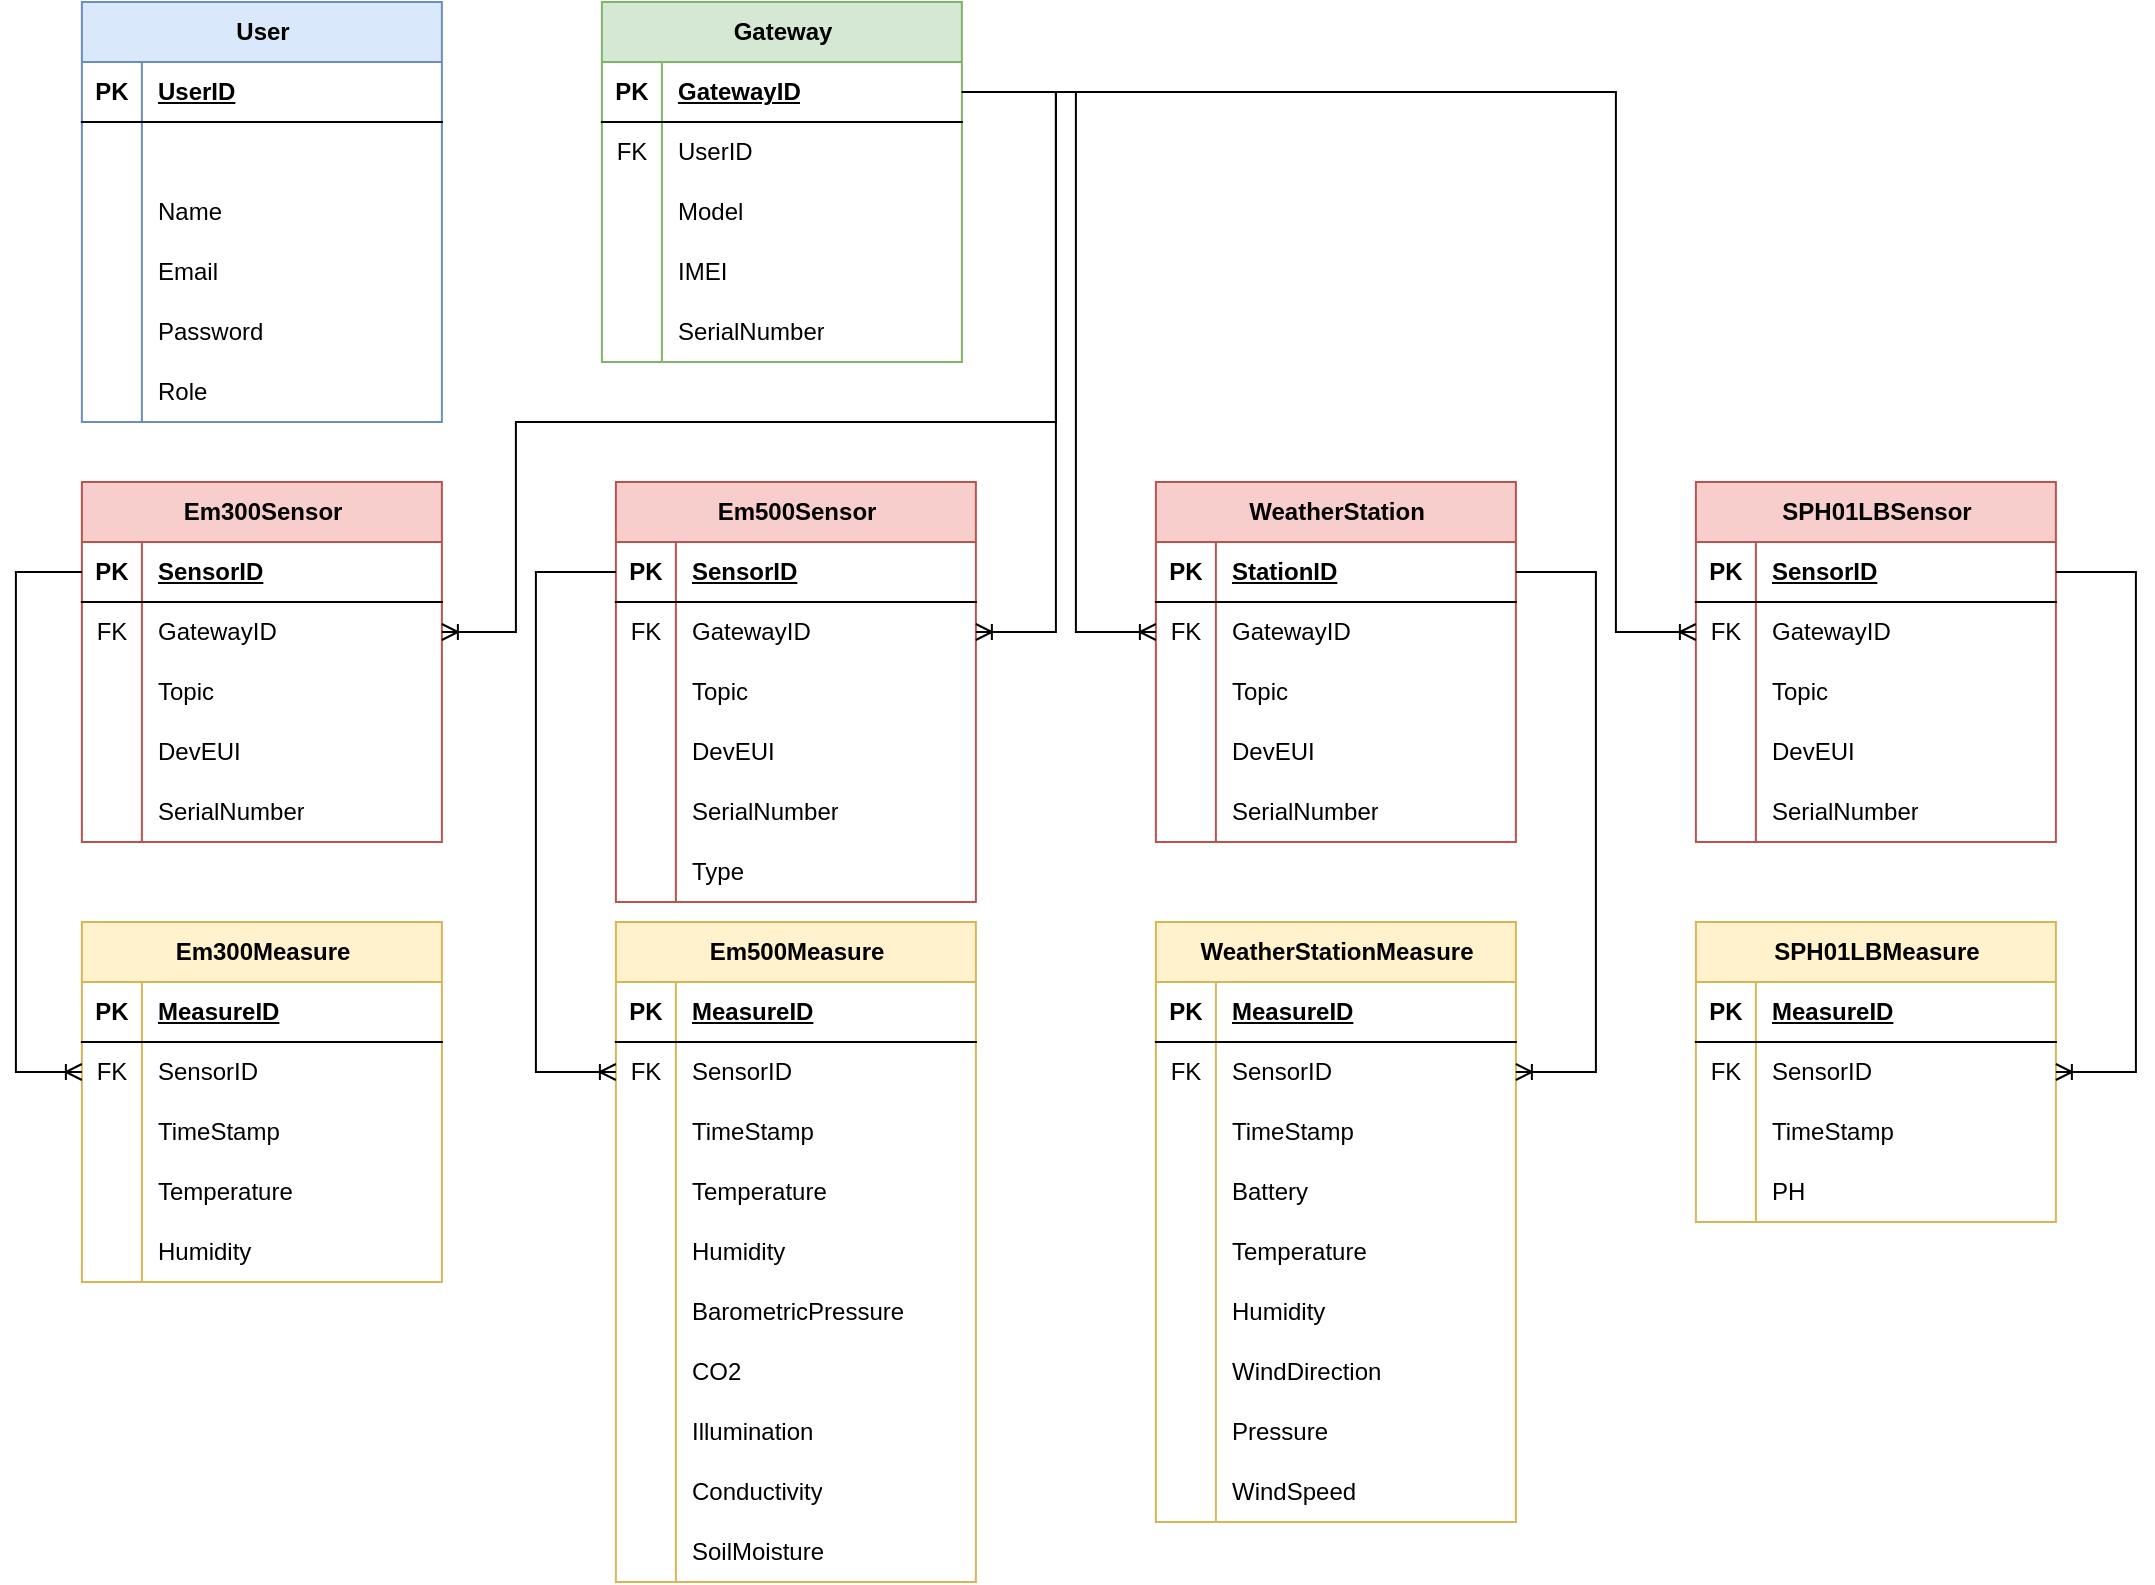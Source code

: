 <mxfile version="24.7.6">
  <diagram name="Página-1" id="sHm7UXMdjsKbKH0czCVB">
    <mxGraphModel dx="1434" dy="738" grid="1" gridSize="10" guides="1" tooltips="1" connect="1" arrows="1" fold="1" page="1" pageScale="1" pageWidth="1169" pageHeight="827" math="0" shadow="0">
      <root>
        <mxCell id="0" />
        <mxCell id="1" parent="0" />
        <mxCell id="Q5u30o6xDaYW1wwCu4W9-14" value="Gateway" style="shape=table;startSize=30;container=1;collapsible=1;childLayout=tableLayout;fixedRows=1;rowLines=0;fontStyle=1;align=center;resizeLast=1;html=1;fillColor=#d5e8d4;strokeColor=#82b366;" parent="1" vertex="1">
          <mxGeometry x="347.94" y="19" width="180" height="180" as="geometry" />
        </mxCell>
        <mxCell id="Q5u30o6xDaYW1wwCu4W9-15" value="" style="shape=tableRow;horizontal=0;startSize=0;swimlaneHead=0;swimlaneBody=0;fillColor=none;collapsible=0;dropTarget=0;points=[[0,0.5],[1,0.5]];portConstraint=eastwest;top=0;left=0;right=0;bottom=1;" parent="Q5u30o6xDaYW1wwCu4W9-14" vertex="1">
          <mxGeometry y="30" width="180" height="30" as="geometry" />
        </mxCell>
        <mxCell id="Q5u30o6xDaYW1wwCu4W9-16" value="PK" style="shape=partialRectangle;connectable=0;fillColor=none;top=0;left=0;bottom=0;right=0;fontStyle=1;overflow=hidden;whiteSpace=wrap;html=1;" parent="Q5u30o6xDaYW1wwCu4W9-15" vertex="1">
          <mxGeometry width="30" height="30" as="geometry">
            <mxRectangle width="30" height="30" as="alternateBounds" />
          </mxGeometry>
        </mxCell>
        <mxCell id="Q5u30o6xDaYW1wwCu4W9-17" value="GatewayID" style="shape=partialRectangle;connectable=0;fillColor=none;top=0;left=0;bottom=0;right=0;align=left;spacingLeft=6;fontStyle=5;overflow=hidden;whiteSpace=wrap;html=1;" parent="Q5u30o6xDaYW1wwCu4W9-15" vertex="1">
          <mxGeometry x="30" width="150" height="30" as="geometry">
            <mxRectangle width="150" height="30" as="alternateBounds" />
          </mxGeometry>
        </mxCell>
        <mxCell id="Q5u30o6xDaYW1wwCu4W9-18" value="" style="shape=tableRow;horizontal=0;startSize=0;swimlaneHead=0;swimlaneBody=0;fillColor=none;collapsible=0;dropTarget=0;points=[[0,0.5],[1,0.5]];portConstraint=eastwest;top=0;left=0;right=0;bottom=0;" parent="Q5u30o6xDaYW1wwCu4W9-14" vertex="1">
          <mxGeometry y="60" width="180" height="30" as="geometry" />
        </mxCell>
        <mxCell id="Q5u30o6xDaYW1wwCu4W9-19" value="FK" style="shape=partialRectangle;connectable=0;fillColor=none;top=0;left=0;bottom=0;right=0;editable=1;overflow=hidden;whiteSpace=wrap;html=1;" parent="Q5u30o6xDaYW1wwCu4W9-18" vertex="1">
          <mxGeometry width="30" height="30" as="geometry">
            <mxRectangle width="30" height="30" as="alternateBounds" />
          </mxGeometry>
        </mxCell>
        <mxCell id="Q5u30o6xDaYW1wwCu4W9-20" value="UserID" style="shape=partialRectangle;connectable=0;fillColor=none;top=0;left=0;bottom=0;right=0;align=left;spacingLeft=6;overflow=hidden;whiteSpace=wrap;html=1;" parent="Q5u30o6xDaYW1wwCu4W9-18" vertex="1">
          <mxGeometry x="30" width="150" height="30" as="geometry">
            <mxRectangle width="150" height="30" as="alternateBounds" />
          </mxGeometry>
        </mxCell>
        <mxCell id="Q5u30o6xDaYW1wwCu4W9-21" value="" style="shape=tableRow;horizontal=0;startSize=0;swimlaneHead=0;swimlaneBody=0;fillColor=none;collapsible=0;dropTarget=0;points=[[0,0.5],[1,0.5]];portConstraint=eastwest;top=0;left=0;right=0;bottom=0;" parent="Q5u30o6xDaYW1wwCu4W9-14" vertex="1">
          <mxGeometry y="90" width="180" height="30" as="geometry" />
        </mxCell>
        <mxCell id="Q5u30o6xDaYW1wwCu4W9-22" value="" style="shape=partialRectangle;connectable=0;fillColor=none;top=0;left=0;bottom=0;right=0;editable=1;overflow=hidden;whiteSpace=wrap;html=1;" parent="Q5u30o6xDaYW1wwCu4W9-21" vertex="1">
          <mxGeometry width="30" height="30" as="geometry">
            <mxRectangle width="30" height="30" as="alternateBounds" />
          </mxGeometry>
        </mxCell>
        <mxCell id="Q5u30o6xDaYW1wwCu4W9-23" value="Model" style="shape=partialRectangle;connectable=0;fillColor=none;top=0;left=0;bottom=0;right=0;align=left;spacingLeft=6;overflow=hidden;whiteSpace=wrap;html=1;" parent="Q5u30o6xDaYW1wwCu4W9-21" vertex="1">
          <mxGeometry x="30" width="150" height="30" as="geometry">
            <mxRectangle width="150" height="30" as="alternateBounds" />
          </mxGeometry>
        </mxCell>
        <mxCell id="Q5u30o6xDaYW1wwCu4W9-24" value="" style="shape=tableRow;horizontal=0;startSize=0;swimlaneHead=0;swimlaneBody=0;fillColor=none;collapsible=0;dropTarget=0;points=[[0,0.5],[1,0.5]];portConstraint=eastwest;top=0;left=0;right=0;bottom=0;" parent="Q5u30o6xDaYW1wwCu4W9-14" vertex="1">
          <mxGeometry y="120" width="180" height="30" as="geometry" />
        </mxCell>
        <mxCell id="Q5u30o6xDaYW1wwCu4W9-25" value="" style="shape=partialRectangle;connectable=0;fillColor=none;top=0;left=0;bottom=0;right=0;editable=1;overflow=hidden;whiteSpace=wrap;html=1;" parent="Q5u30o6xDaYW1wwCu4W9-24" vertex="1">
          <mxGeometry width="30" height="30" as="geometry">
            <mxRectangle width="30" height="30" as="alternateBounds" />
          </mxGeometry>
        </mxCell>
        <mxCell id="Q5u30o6xDaYW1wwCu4W9-26" value="IMEI" style="shape=partialRectangle;connectable=0;fillColor=none;top=0;left=0;bottom=0;right=0;align=left;spacingLeft=6;overflow=hidden;whiteSpace=wrap;html=1;" parent="Q5u30o6xDaYW1wwCu4W9-24" vertex="1">
          <mxGeometry x="30" width="150" height="30" as="geometry">
            <mxRectangle width="150" height="30" as="alternateBounds" />
          </mxGeometry>
        </mxCell>
        <mxCell id="Q5u30o6xDaYW1wwCu4W9-41" style="shape=tableRow;horizontal=0;startSize=0;swimlaneHead=0;swimlaneBody=0;fillColor=none;collapsible=0;dropTarget=0;points=[[0,0.5],[1,0.5]];portConstraint=eastwest;top=0;left=0;right=0;bottom=0;" parent="Q5u30o6xDaYW1wwCu4W9-14" vertex="1">
          <mxGeometry y="150" width="180" height="30" as="geometry" />
        </mxCell>
        <mxCell id="Q5u30o6xDaYW1wwCu4W9-42" style="shape=partialRectangle;connectable=0;fillColor=none;top=0;left=0;bottom=0;right=0;editable=1;overflow=hidden;whiteSpace=wrap;html=1;" parent="Q5u30o6xDaYW1wwCu4W9-41" vertex="1">
          <mxGeometry width="30" height="30" as="geometry">
            <mxRectangle width="30" height="30" as="alternateBounds" />
          </mxGeometry>
        </mxCell>
        <mxCell id="Q5u30o6xDaYW1wwCu4W9-43" value="SerialNumber" style="shape=partialRectangle;connectable=0;fillColor=none;top=0;left=0;bottom=0;right=0;align=left;spacingLeft=6;overflow=hidden;whiteSpace=wrap;html=1;" parent="Q5u30o6xDaYW1wwCu4W9-41" vertex="1">
          <mxGeometry x="30" width="150" height="30" as="geometry">
            <mxRectangle width="150" height="30" as="alternateBounds" />
          </mxGeometry>
        </mxCell>
        <mxCell id="Q5u30o6xDaYW1wwCu4W9-27" value="Em500Sensor" style="shape=table;startSize=30;container=1;collapsible=1;childLayout=tableLayout;fixedRows=1;rowLines=0;fontStyle=1;align=center;resizeLast=1;html=1;fillColor=#f8cecc;strokeColor=#b85450;" parent="1" vertex="1">
          <mxGeometry x="354.94" y="259" width="180" height="210" as="geometry" />
        </mxCell>
        <mxCell id="Q5u30o6xDaYW1wwCu4W9-28" value="" style="shape=tableRow;horizontal=0;startSize=0;swimlaneHead=0;swimlaneBody=0;fillColor=none;collapsible=0;dropTarget=0;points=[[0,0.5],[1,0.5]];portConstraint=eastwest;top=0;left=0;right=0;bottom=1;" parent="Q5u30o6xDaYW1wwCu4W9-27" vertex="1">
          <mxGeometry y="30" width="180" height="30" as="geometry" />
        </mxCell>
        <mxCell id="Q5u30o6xDaYW1wwCu4W9-29" value="PK" style="shape=partialRectangle;connectable=0;fillColor=none;top=0;left=0;bottom=0;right=0;fontStyle=1;overflow=hidden;whiteSpace=wrap;html=1;" parent="Q5u30o6xDaYW1wwCu4W9-28" vertex="1">
          <mxGeometry width="30" height="30" as="geometry">
            <mxRectangle width="30" height="30" as="alternateBounds" />
          </mxGeometry>
        </mxCell>
        <mxCell id="Q5u30o6xDaYW1wwCu4W9-30" value="SensorID" style="shape=partialRectangle;connectable=0;fillColor=none;top=0;left=0;bottom=0;right=0;align=left;spacingLeft=6;fontStyle=5;overflow=hidden;whiteSpace=wrap;html=1;" parent="Q5u30o6xDaYW1wwCu4W9-28" vertex="1">
          <mxGeometry x="30" width="150" height="30" as="geometry">
            <mxRectangle width="150" height="30" as="alternateBounds" />
          </mxGeometry>
        </mxCell>
        <mxCell id="Q5u30o6xDaYW1wwCu4W9-31" value="" style="shape=tableRow;horizontal=0;startSize=0;swimlaneHead=0;swimlaneBody=0;fillColor=none;collapsible=0;dropTarget=0;points=[[0,0.5],[1,0.5]];portConstraint=eastwest;top=0;left=0;right=0;bottom=0;" parent="Q5u30o6xDaYW1wwCu4W9-27" vertex="1">
          <mxGeometry y="60" width="180" height="30" as="geometry" />
        </mxCell>
        <mxCell id="Q5u30o6xDaYW1wwCu4W9-32" value="FK" style="shape=partialRectangle;connectable=0;fillColor=none;top=0;left=0;bottom=0;right=0;editable=1;overflow=hidden;whiteSpace=wrap;html=1;" parent="Q5u30o6xDaYW1wwCu4W9-31" vertex="1">
          <mxGeometry width="30" height="30" as="geometry">
            <mxRectangle width="30" height="30" as="alternateBounds" />
          </mxGeometry>
        </mxCell>
        <mxCell id="Q5u30o6xDaYW1wwCu4W9-33" value="GatewayID" style="shape=partialRectangle;connectable=0;fillColor=none;top=0;left=0;bottom=0;right=0;align=left;spacingLeft=6;overflow=hidden;whiteSpace=wrap;html=1;" parent="Q5u30o6xDaYW1wwCu4W9-31" vertex="1">
          <mxGeometry x="30" width="150" height="30" as="geometry">
            <mxRectangle width="150" height="30" as="alternateBounds" />
          </mxGeometry>
        </mxCell>
        <mxCell id="Kzf1SRp2-qQgsEUUnso5-72" style="shape=tableRow;horizontal=0;startSize=0;swimlaneHead=0;swimlaneBody=0;fillColor=none;collapsible=0;dropTarget=0;points=[[0,0.5],[1,0.5]];portConstraint=eastwest;top=0;left=0;right=0;bottom=0;" parent="Q5u30o6xDaYW1wwCu4W9-27" vertex="1">
          <mxGeometry y="90" width="180" height="30" as="geometry" />
        </mxCell>
        <mxCell id="Kzf1SRp2-qQgsEUUnso5-73" style="shape=partialRectangle;connectable=0;fillColor=none;top=0;left=0;bottom=0;right=0;editable=1;overflow=hidden;whiteSpace=wrap;html=1;" parent="Kzf1SRp2-qQgsEUUnso5-72" vertex="1">
          <mxGeometry width="30" height="30" as="geometry">
            <mxRectangle width="30" height="30" as="alternateBounds" />
          </mxGeometry>
        </mxCell>
        <mxCell id="Kzf1SRp2-qQgsEUUnso5-74" value="Topic" style="shape=partialRectangle;connectable=0;fillColor=none;top=0;left=0;bottom=0;right=0;align=left;spacingLeft=6;overflow=hidden;whiteSpace=wrap;html=1;" parent="Kzf1SRp2-qQgsEUUnso5-72" vertex="1">
          <mxGeometry x="30" width="150" height="30" as="geometry">
            <mxRectangle width="150" height="30" as="alternateBounds" />
          </mxGeometry>
        </mxCell>
        <mxCell id="Q5u30o6xDaYW1wwCu4W9-34" value="" style="shape=tableRow;horizontal=0;startSize=0;swimlaneHead=0;swimlaneBody=0;fillColor=none;collapsible=0;dropTarget=0;points=[[0,0.5],[1,0.5]];portConstraint=eastwest;top=0;left=0;right=0;bottom=0;" parent="Q5u30o6xDaYW1wwCu4W9-27" vertex="1">
          <mxGeometry y="120" width="180" height="30" as="geometry" />
        </mxCell>
        <mxCell id="Q5u30o6xDaYW1wwCu4W9-35" value="" style="shape=partialRectangle;connectable=0;fillColor=none;top=0;left=0;bottom=0;right=0;editable=1;overflow=hidden;whiteSpace=wrap;html=1;" parent="Q5u30o6xDaYW1wwCu4W9-34" vertex="1">
          <mxGeometry width="30" height="30" as="geometry">
            <mxRectangle width="30" height="30" as="alternateBounds" />
          </mxGeometry>
        </mxCell>
        <mxCell id="Q5u30o6xDaYW1wwCu4W9-36" value="DevEUI" style="shape=partialRectangle;connectable=0;fillColor=none;top=0;left=0;bottom=0;right=0;align=left;spacingLeft=6;overflow=hidden;whiteSpace=wrap;html=1;" parent="Q5u30o6xDaYW1wwCu4W9-34" vertex="1">
          <mxGeometry x="30" width="150" height="30" as="geometry">
            <mxRectangle width="150" height="30" as="alternateBounds" />
          </mxGeometry>
        </mxCell>
        <mxCell id="Q5u30o6xDaYW1wwCu4W9-37" value="" style="shape=tableRow;horizontal=0;startSize=0;swimlaneHead=0;swimlaneBody=0;fillColor=none;collapsible=0;dropTarget=0;points=[[0,0.5],[1,0.5]];portConstraint=eastwest;top=0;left=0;right=0;bottom=0;" parent="Q5u30o6xDaYW1wwCu4W9-27" vertex="1">
          <mxGeometry y="150" width="180" height="30" as="geometry" />
        </mxCell>
        <mxCell id="Q5u30o6xDaYW1wwCu4W9-38" value="" style="shape=partialRectangle;connectable=0;fillColor=none;top=0;left=0;bottom=0;right=0;editable=1;overflow=hidden;whiteSpace=wrap;html=1;" parent="Q5u30o6xDaYW1wwCu4W9-37" vertex="1">
          <mxGeometry width="30" height="30" as="geometry">
            <mxRectangle width="30" height="30" as="alternateBounds" />
          </mxGeometry>
        </mxCell>
        <mxCell id="Q5u30o6xDaYW1wwCu4W9-39" value="SerialNumber" style="shape=partialRectangle;connectable=0;fillColor=none;top=0;left=0;bottom=0;right=0;align=left;spacingLeft=6;overflow=hidden;whiteSpace=wrap;html=1;" parent="Q5u30o6xDaYW1wwCu4W9-37" vertex="1">
          <mxGeometry x="30" width="150" height="30" as="geometry">
            <mxRectangle width="150" height="30" as="alternateBounds" />
          </mxGeometry>
        </mxCell>
        <mxCell id="AoKScZhC-rVhK0-mlo22-99" style="shape=tableRow;horizontal=0;startSize=0;swimlaneHead=0;swimlaneBody=0;fillColor=none;collapsible=0;dropTarget=0;points=[[0,0.5],[1,0.5]];portConstraint=eastwest;top=0;left=0;right=0;bottom=0;" parent="Q5u30o6xDaYW1wwCu4W9-27" vertex="1">
          <mxGeometry y="180" width="180" height="30" as="geometry" />
        </mxCell>
        <mxCell id="AoKScZhC-rVhK0-mlo22-100" style="shape=partialRectangle;connectable=0;fillColor=none;top=0;left=0;bottom=0;right=0;editable=1;overflow=hidden;whiteSpace=wrap;html=1;" parent="AoKScZhC-rVhK0-mlo22-99" vertex="1">
          <mxGeometry width="30" height="30" as="geometry">
            <mxRectangle width="30" height="30" as="alternateBounds" />
          </mxGeometry>
        </mxCell>
        <mxCell id="AoKScZhC-rVhK0-mlo22-101" value="Type" style="shape=partialRectangle;connectable=0;fillColor=none;top=0;left=0;bottom=0;right=0;align=left;spacingLeft=6;overflow=hidden;whiteSpace=wrap;html=1;" parent="AoKScZhC-rVhK0-mlo22-99" vertex="1">
          <mxGeometry x="30" width="150" height="30" as="geometry">
            <mxRectangle width="150" height="30" as="alternateBounds" />
          </mxGeometry>
        </mxCell>
        <mxCell id="AoKScZhC-rVhK0-mlo22-1" value="Em300Sensor" style="shape=table;startSize=30;container=1;collapsible=1;childLayout=tableLayout;fixedRows=1;rowLines=0;fontStyle=1;align=center;resizeLast=1;html=1;fillColor=#f8cecc;strokeColor=#b85450;" parent="1" vertex="1">
          <mxGeometry x="87.94" y="259" width="180" height="180" as="geometry" />
        </mxCell>
        <mxCell id="AoKScZhC-rVhK0-mlo22-2" value="" style="shape=tableRow;horizontal=0;startSize=0;swimlaneHead=0;swimlaneBody=0;fillColor=none;collapsible=0;dropTarget=0;points=[[0,0.5],[1,0.5]];portConstraint=eastwest;top=0;left=0;right=0;bottom=1;" parent="AoKScZhC-rVhK0-mlo22-1" vertex="1">
          <mxGeometry y="30" width="180" height="30" as="geometry" />
        </mxCell>
        <mxCell id="AoKScZhC-rVhK0-mlo22-3" value="PK" style="shape=partialRectangle;connectable=0;fillColor=none;top=0;left=0;bottom=0;right=0;fontStyle=1;overflow=hidden;whiteSpace=wrap;html=1;" parent="AoKScZhC-rVhK0-mlo22-2" vertex="1">
          <mxGeometry width="30" height="30" as="geometry">
            <mxRectangle width="30" height="30" as="alternateBounds" />
          </mxGeometry>
        </mxCell>
        <mxCell id="AoKScZhC-rVhK0-mlo22-4" value="SensorID" style="shape=partialRectangle;connectable=0;fillColor=none;top=0;left=0;bottom=0;right=0;align=left;spacingLeft=6;fontStyle=5;overflow=hidden;whiteSpace=wrap;html=1;" parent="AoKScZhC-rVhK0-mlo22-2" vertex="1">
          <mxGeometry x="30" width="150" height="30" as="geometry">
            <mxRectangle width="150" height="30" as="alternateBounds" />
          </mxGeometry>
        </mxCell>
        <mxCell id="AoKScZhC-rVhK0-mlo22-5" value="" style="shape=tableRow;horizontal=0;startSize=0;swimlaneHead=0;swimlaneBody=0;fillColor=none;collapsible=0;dropTarget=0;points=[[0,0.5],[1,0.5]];portConstraint=eastwest;top=0;left=0;right=0;bottom=0;" parent="AoKScZhC-rVhK0-mlo22-1" vertex="1">
          <mxGeometry y="60" width="180" height="30" as="geometry" />
        </mxCell>
        <mxCell id="AoKScZhC-rVhK0-mlo22-6" value="FK" style="shape=partialRectangle;connectable=0;fillColor=none;top=0;left=0;bottom=0;right=0;editable=1;overflow=hidden;whiteSpace=wrap;html=1;" parent="AoKScZhC-rVhK0-mlo22-5" vertex="1">
          <mxGeometry width="30" height="30" as="geometry">
            <mxRectangle width="30" height="30" as="alternateBounds" />
          </mxGeometry>
        </mxCell>
        <mxCell id="AoKScZhC-rVhK0-mlo22-7" value="GatewayID" style="shape=partialRectangle;connectable=0;fillColor=none;top=0;left=0;bottom=0;right=0;align=left;spacingLeft=6;overflow=hidden;whiteSpace=wrap;html=1;" parent="AoKScZhC-rVhK0-mlo22-5" vertex="1">
          <mxGeometry x="30" width="150" height="30" as="geometry">
            <mxRectangle width="150" height="30" as="alternateBounds" />
          </mxGeometry>
        </mxCell>
        <mxCell id="Kzf1SRp2-qQgsEUUnso5-69" style="shape=tableRow;horizontal=0;startSize=0;swimlaneHead=0;swimlaneBody=0;fillColor=none;collapsible=0;dropTarget=0;points=[[0,0.5],[1,0.5]];portConstraint=eastwest;top=0;left=0;right=0;bottom=0;" parent="AoKScZhC-rVhK0-mlo22-1" vertex="1">
          <mxGeometry y="90" width="180" height="30" as="geometry" />
        </mxCell>
        <mxCell id="Kzf1SRp2-qQgsEUUnso5-70" style="shape=partialRectangle;connectable=0;fillColor=none;top=0;left=0;bottom=0;right=0;editable=1;overflow=hidden;whiteSpace=wrap;html=1;" parent="Kzf1SRp2-qQgsEUUnso5-69" vertex="1">
          <mxGeometry width="30" height="30" as="geometry">
            <mxRectangle width="30" height="30" as="alternateBounds" />
          </mxGeometry>
        </mxCell>
        <mxCell id="Kzf1SRp2-qQgsEUUnso5-71" value="Topic" style="shape=partialRectangle;connectable=0;fillColor=none;top=0;left=0;bottom=0;right=0;align=left;spacingLeft=6;overflow=hidden;whiteSpace=wrap;html=1;" parent="Kzf1SRp2-qQgsEUUnso5-69" vertex="1">
          <mxGeometry x="30" width="150" height="30" as="geometry">
            <mxRectangle width="150" height="30" as="alternateBounds" />
          </mxGeometry>
        </mxCell>
        <mxCell id="AoKScZhC-rVhK0-mlo22-8" value="" style="shape=tableRow;horizontal=0;startSize=0;swimlaneHead=0;swimlaneBody=0;fillColor=none;collapsible=0;dropTarget=0;points=[[0,0.5],[1,0.5]];portConstraint=eastwest;top=0;left=0;right=0;bottom=0;" parent="AoKScZhC-rVhK0-mlo22-1" vertex="1">
          <mxGeometry y="120" width="180" height="30" as="geometry" />
        </mxCell>
        <mxCell id="AoKScZhC-rVhK0-mlo22-9" value="" style="shape=partialRectangle;connectable=0;fillColor=none;top=0;left=0;bottom=0;right=0;editable=1;overflow=hidden;whiteSpace=wrap;html=1;" parent="AoKScZhC-rVhK0-mlo22-8" vertex="1">
          <mxGeometry width="30" height="30" as="geometry">
            <mxRectangle width="30" height="30" as="alternateBounds" />
          </mxGeometry>
        </mxCell>
        <mxCell id="AoKScZhC-rVhK0-mlo22-10" value="DevEUI" style="shape=partialRectangle;connectable=0;fillColor=none;top=0;left=0;bottom=0;right=0;align=left;spacingLeft=6;overflow=hidden;whiteSpace=wrap;html=1;" parent="AoKScZhC-rVhK0-mlo22-8" vertex="1">
          <mxGeometry x="30" width="150" height="30" as="geometry">
            <mxRectangle width="150" height="30" as="alternateBounds" />
          </mxGeometry>
        </mxCell>
        <mxCell id="AoKScZhC-rVhK0-mlo22-11" value="" style="shape=tableRow;horizontal=0;startSize=0;swimlaneHead=0;swimlaneBody=0;fillColor=none;collapsible=0;dropTarget=0;points=[[0,0.5],[1,0.5]];portConstraint=eastwest;top=0;left=0;right=0;bottom=0;" parent="AoKScZhC-rVhK0-mlo22-1" vertex="1">
          <mxGeometry y="150" width="180" height="30" as="geometry" />
        </mxCell>
        <mxCell id="AoKScZhC-rVhK0-mlo22-12" value="" style="shape=partialRectangle;connectable=0;fillColor=none;top=0;left=0;bottom=0;right=0;editable=1;overflow=hidden;whiteSpace=wrap;html=1;" parent="AoKScZhC-rVhK0-mlo22-11" vertex="1">
          <mxGeometry width="30" height="30" as="geometry">
            <mxRectangle width="30" height="30" as="alternateBounds" />
          </mxGeometry>
        </mxCell>
        <mxCell id="AoKScZhC-rVhK0-mlo22-13" value="SerialNumber" style="shape=partialRectangle;connectable=0;fillColor=none;top=0;left=0;bottom=0;right=0;align=left;spacingLeft=6;overflow=hidden;whiteSpace=wrap;html=1;" parent="AoKScZhC-rVhK0-mlo22-11" vertex="1">
          <mxGeometry x="30" width="150" height="30" as="geometry">
            <mxRectangle width="150" height="30" as="alternateBounds" />
          </mxGeometry>
        </mxCell>
        <mxCell id="AoKScZhC-rVhK0-mlo22-14" value="WeatherStation" style="shape=table;startSize=30;container=1;collapsible=1;childLayout=tableLayout;fixedRows=1;rowLines=0;fontStyle=1;align=center;resizeLast=1;html=1;fillColor=#f8cecc;strokeColor=#b85450;" parent="1" vertex="1">
          <mxGeometry x="624.94" y="259" width="180" height="180" as="geometry" />
        </mxCell>
        <mxCell id="AoKScZhC-rVhK0-mlo22-15" value="" style="shape=tableRow;horizontal=0;startSize=0;swimlaneHead=0;swimlaneBody=0;fillColor=none;collapsible=0;dropTarget=0;points=[[0,0.5],[1,0.5]];portConstraint=eastwest;top=0;left=0;right=0;bottom=1;" parent="AoKScZhC-rVhK0-mlo22-14" vertex="1">
          <mxGeometry y="30" width="180" height="30" as="geometry" />
        </mxCell>
        <mxCell id="AoKScZhC-rVhK0-mlo22-16" value="PK" style="shape=partialRectangle;connectable=0;fillColor=none;top=0;left=0;bottom=0;right=0;fontStyle=1;overflow=hidden;whiteSpace=wrap;html=1;" parent="AoKScZhC-rVhK0-mlo22-15" vertex="1">
          <mxGeometry width="30" height="30" as="geometry">
            <mxRectangle width="30" height="30" as="alternateBounds" />
          </mxGeometry>
        </mxCell>
        <mxCell id="AoKScZhC-rVhK0-mlo22-17" value="StationID" style="shape=partialRectangle;connectable=0;fillColor=none;top=0;left=0;bottom=0;right=0;align=left;spacingLeft=6;fontStyle=5;overflow=hidden;whiteSpace=wrap;html=1;" parent="AoKScZhC-rVhK0-mlo22-15" vertex="1">
          <mxGeometry x="30" width="150" height="30" as="geometry">
            <mxRectangle width="150" height="30" as="alternateBounds" />
          </mxGeometry>
        </mxCell>
        <mxCell id="AoKScZhC-rVhK0-mlo22-18" value="" style="shape=tableRow;horizontal=0;startSize=0;swimlaneHead=0;swimlaneBody=0;fillColor=none;collapsible=0;dropTarget=0;points=[[0,0.5],[1,0.5]];portConstraint=eastwest;top=0;left=0;right=0;bottom=0;" parent="AoKScZhC-rVhK0-mlo22-14" vertex="1">
          <mxGeometry y="60" width="180" height="30" as="geometry" />
        </mxCell>
        <mxCell id="AoKScZhC-rVhK0-mlo22-19" value="FK" style="shape=partialRectangle;connectable=0;fillColor=none;top=0;left=0;bottom=0;right=0;editable=1;overflow=hidden;whiteSpace=wrap;html=1;" parent="AoKScZhC-rVhK0-mlo22-18" vertex="1">
          <mxGeometry width="30" height="30" as="geometry">
            <mxRectangle width="30" height="30" as="alternateBounds" />
          </mxGeometry>
        </mxCell>
        <mxCell id="AoKScZhC-rVhK0-mlo22-20" value="GatewayID" style="shape=partialRectangle;connectable=0;fillColor=none;top=0;left=0;bottom=0;right=0;align=left;spacingLeft=6;overflow=hidden;whiteSpace=wrap;html=1;" parent="AoKScZhC-rVhK0-mlo22-18" vertex="1">
          <mxGeometry x="30" width="150" height="30" as="geometry">
            <mxRectangle width="150" height="30" as="alternateBounds" />
          </mxGeometry>
        </mxCell>
        <mxCell id="Kzf1SRp2-qQgsEUUnso5-75" style="shape=tableRow;horizontal=0;startSize=0;swimlaneHead=0;swimlaneBody=0;fillColor=none;collapsible=0;dropTarget=0;points=[[0,0.5],[1,0.5]];portConstraint=eastwest;top=0;left=0;right=0;bottom=0;" parent="AoKScZhC-rVhK0-mlo22-14" vertex="1">
          <mxGeometry y="90" width="180" height="30" as="geometry" />
        </mxCell>
        <mxCell id="Kzf1SRp2-qQgsEUUnso5-76" style="shape=partialRectangle;connectable=0;fillColor=none;top=0;left=0;bottom=0;right=0;editable=1;overflow=hidden;whiteSpace=wrap;html=1;" parent="Kzf1SRp2-qQgsEUUnso5-75" vertex="1">
          <mxGeometry width="30" height="30" as="geometry">
            <mxRectangle width="30" height="30" as="alternateBounds" />
          </mxGeometry>
        </mxCell>
        <mxCell id="Kzf1SRp2-qQgsEUUnso5-77" value="Topic" style="shape=partialRectangle;connectable=0;fillColor=none;top=0;left=0;bottom=0;right=0;align=left;spacingLeft=6;overflow=hidden;whiteSpace=wrap;html=1;" parent="Kzf1SRp2-qQgsEUUnso5-75" vertex="1">
          <mxGeometry x="30" width="150" height="30" as="geometry">
            <mxRectangle width="150" height="30" as="alternateBounds" />
          </mxGeometry>
        </mxCell>
        <mxCell id="AoKScZhC-rVhK0-mlo22-21" value="" style="shape=tableRow;horizontal=0;startSize=0;swimlaneHead=0;swimlaneBody=0;fillColor=none;collapsible=0;dropTarget=0;points=[[0,0.5],[1,0.5]];portConstraint=eastwest;top=0;left=0;right=0;bottom=0;" parent="AoKScZhC-rVhK0-mlo22-14" vertex="1">
          <mxGeometry y="120" width="180" height="30" as="geometry" />
        </mxCell>
        <mxCell id="AoKScZhC-rVhK0-mlo22-22" value="" style="shape=partialRectangle;connectable=0;fillColor=none;top=0;left=0;bottom=0;right=0;editable=1;overflow=hidden;whiteSpace=wrap;html=1;" parent="AoKScZhC-rVhK0-mlo22-21" vertex="1">
          <mxGeometry width="30" height="30" as="geometry">
            <mxRectangle width="30" height="30" as="alternateBounds" />
          </mxGeometry>
        </mxCell>
        <mxCell id="AoKScZhC-rVhK0-mlo22-23" value="DevEUI" style="shape=partialRectangle;connectable=0;fillColor=none;top=0;left=0;bottom=0;right=0;align=left;spacingLeft=6;overflow=hidden;whiteSpace=wrap;html=1;" parent="AoKScZhC-rVhK0-mlo22-21" vertex="1">
          <mxGeometry x="30" width="150" height="30" as="geometry">
            <mxRectangle width="150" height="30" as="alternateBounds" />
          </mxGeometry>
        </mxCell>
        <mxCell id="AoKScZhC-rVhK0-mlo22-24" value="" style="shape=tableRow;horizontal=0;startSize=0;swimlaneHead=0;swimlaneBody=0;fillColor=none;collapsible=0;dropTarget=0;points=[[0,0.5],[1,0.5]];portConstraint=eastwest;top=0;left=0;right=0;bottom=0;" parent="AoKScZhC-rVhK0-mlo22-14" vertex="1">
          <mxGeometry y="150" width="180" height="30" as="geometry" />
        </mxCell>
        <mxCell id="AoKScZhC-rVhK0-mlo22-25" value="" style="shape=partialRectangle;connectable=0;fillColor=none;top=0;left=0;bottom=0;right=0;editable=1;overflow=hidden;whiteSpace=wrap;html=1;" parent="AoKScZhC-rVhK0-mlo22-24" vertex="1">
          <mxGeometry width="30" height="30" as="geometry">
            <mxRectangle width="30" height="30" as="alternateBounds" />
          </mxGeometry>
        </mxCell>
        <mxCell id="AoKScZhC-rVhK0-mlo22-26" value="SerialNumber" style="shape=partialRectangle;connectable=0;fillColor=none;top=0;left=0;bottom=0;right=0;align=left;spacingLeft=6;overflow=hidden;whiteSpace=wrap;html=1;" parent="AoKScZhC-rVhK0-mlo22-24" vertex="1">
          <mxGeometry x="30" width="150" height="30" as="geometry">
            <mxRectangle width="150" height="30" as="alternateBounds" />
          </mxGeometry>
        </mxCell>
        <mxCell id="AoKScZhC-rVhK0-mlo22-67" value="" style="edgeStyle=orthogonalEdgeStyle;fontSize=12;html=1;endArrow=ERoneToMany;rounded=0;entryX=1;entryY=0.5;entryDx=0;entryDy=0;exitX=1;exitY=0.5;exitDx=0;exitDy=0;" parent="1" source="Q5u30o6xDaYW1wwCu4W9-15" target="Q5u30o6xDaYW1wwCu4W9-31" edge="1">
          <mxGeometry width="100" height="100" relative="1" as="geometry">
            <mxPoint x="551.94" y="159" as="sourcePoint" />
            <mxPoint x="651.94" y="59" as="targetPoint" />
            <Array as="points">
              <mxPoint x="574.94" y="64" />
              <mxPoint x="574.94" y="334" />
            </Array>
          </mxGeometry>
        </mxCell>
        <mxCell id="AoKScZhC-rVhK0-mlo22-70" value="" style="edgeStyle=orthogonalEdgeStyle;fontSize=12;html=1;endArrow=ERoneToMany;rounded=0;entryX=1;entryY=0.5;entryDx=0;entryDy=0;exitX=1;exitY=0.5;exitDx=0;exitDy=0;" parent="1" source="Q5u30o6xDaYW1wwCu4W9-15" target="AoKScZhC-rVhK0-mlo22-5" edge="1">
          <mxGeometry width="100" height="100" relative="1" as="geometry">
            <mxPoint x="241.94" y="249" as="sourcePoint" />
            <mxPoint x="331.94" y="209" as="targetPoint" />
            <Array as="points">
              <mxPoint x="574.94" y="64" />
              <mxPoint x="574.94" y="229" />
              <mxPoint x="304.94" y="229" />
              <mxPoint x="304.94" y="334" />
            </Array>
          </mxGeometry>
        </mxCell>
        <mxCell id="AoKScZhC-rVhK0-mlo22-71" value="" style="edgeStyle=orthogonalEdgeStyle;fontSize=12;html=1;endArrow=ERoneToMany;rounded=0;entryX=0;entryY=0.5;entryDx=0;entryDy=0;exitX=1;exitY=0.5;exitDx=0;exitDy=0;" parent="1" source="Q5u30o6xDaYW1wwCu4W9-15" target="AoKScZhC-rVhK0-mlo22-18" edge="1">
          <mxGeometry width="100" height="100" relative="1" as="geometry">
            <mxPoint x="611.94" y="199" as="sourcePoint" />
            <mxPoint x="711.94" y="99" as="targetPoint" />
            <Array as="points">
              <mxPoint x="584.94" y="64" />
              <mxPoint x="584.94" y="334" />
            </Array>
          </mxGeometry>
        </mxCell>
        <mxCell id="FmyPTg5aU6dsA6V33hQK-1" value="Em300Measure" style="shape=table;startSize=30;container=1;collapsible=1;childLayout=tableLayout;fixedRows=1;rowLines=0;fontStyle=1;align=center;resizeLast=1;html=1;fillColor=#fff2cc;strokeColor=#d6b656;" parent="1" vertex="1">
          <mxGeometry x="87.94" y="479" width="180" height="180" as="geometry" />
        </mxCell>
        <mxCell id="FmyPTg5aU6dsA6V33hQK-2" value="" style="shape=tableRow;horizontal=0;startSize=0;swimlaneHead=0;swimlaneBody=0;fillColor=none;collapsible=0;dropTarget=0;points=[[0,0.5],[1,0.5]];portConstraint=eastwest;top=0;left=0;right=0;bottom=1;" parent="FmyPTg5aU6dsA6V33hQK-1" vertex="1">
          <mxGeometry y="30" width="180" height="30" as="geometry" />
        </mxCell>
        <mxCell id="FmyPTg5aU6dsA6V33hQK-3" value="PK" style="shape=partialRectangle;connectable=0;fillColor=none;top=0;left=0;bottom=0;right=0;fontStyle=1;overflow=hidden;whiteSpace=wrap;html=1;" parent="FmyPTg5aU6dsA6V33hQK-2" vertex="1">
          <mxGeometry width="30" height="30" as="geometry">
            <mxRectangle width="30" height="30" as="alternateBounds" />
          </mxGeometry>
        </mxCell>
        <mxCell id="FmyPTg5aU6dsA6V33hQK-4" value="MeasureID" style="shape=partialRectangle;connectable=0;fillColor=none;top=0;left=0;bottom=0;right=0;align=left;spacingLeft=6;fontStyle=5;overflow=hidden;whiteSpace=wrap;html=1;" parent="FmyPTg5aU6dsA6V33hQK-2" vertex="1">
          <mxGeometry x="30" width="150" height="30" as="geometry">
            <mxRectangle width="150" height="30" as="alternateBounds" />
          </mxGeometry>
        </mxCell>
        <mxCell id="FmyPTg5aU6dsA6V33hQK-5" value="" style="shape=tableRow;horizontal=0;startSize=0;swimlaneHead=0;swimlaneBody=0;fillColor=none;collapsible=0;dropTarget=0;points=[[0,0.5],[1,0.5]];portConstraint=eastwest;top=0;left=0;right=0;bottom=0;" parent="FmyPTg5aU6dsA6V33hQK-1" vertex="1">
          <mxGeometry y="60" width="180" height="30" as="geometry" />
        </mxCell>
        <mxCell id="FmyPTg5aU6dsA6V33hQK-6" value="FK" style="shape=partialRectangle;connectable=0;fillColor=none;top=0;left=0;bottom=0;right=0;editable=1;overflow=hidden;whiteSpace=wrap;html=1;" parent="FmyPTg5aU6dsA6V33hQK-5" vertex="1">
          <mxGeometry width="30" height="30" as="geometry">
            <mxRectangle width="30" height="30" as="alternateBounds" />
          </mxGeometry>
        </mxCell>
        <mxCell id="FmyPTg5aU6dsA6V33hQK-7" value="SensorID" style="shape=partialRectangle;connectable=0;fillColor=none;top=0;left=0;bottom=0;right=0;align=left;spacingLeft=6;overflow=hidden;whiteSpace=wrap;html=1;" parent="FmyPTg5aU6dsA6V33hQK-5" vertex="1">
          <mxGeometry x="30" width="150" height="30" as="geometry">
            <mxRectangle width="150" height="30" as="alternateBounds" />
          </mxGeometry>
        </mxCell>
        <mxCell id="FmyPTg5aU6dsA6V33hQK-8" value="" style="shape=tableRow;horizontal=0;startSize=0;swimlaneHead=0;swimlaneBody=0;fillColor=none;collapsible=0;dropTarget=0;points=[[0,0.5],[1,0.5]];portConstraint=eastwest;top=0;left=0;right=0;bottom=0;" parent="FmyPTg5aU6dsA6V33hQK-1" vertex="1">
          <mxGeometry y="90" width="180" height="30" as="geometry" />
        </mxCell>
        <mxCell id="FmyPTg5aU6dsA6V33hQK-9" value="" style="shape=partialRectangle;connectable=0;fillColor=none;top=0;left=0;bottom=0;right=0;editable=1;overflow=hidden;whiteSpace=wrap;html=1;" parent="FmyPTg5aU6dsA6V33hQK-8" vertex="1">
          <mxGeometry width="30" height="30" as="geometry">
            <mxRectangle width="30" height="30" as="alternateBounds" />
          </mxGeometry>
        </mxCell>
        <mxCell id="FmyPTg5aU6dsA6V33hQK-10" value="TimeStamp" style="shape=partialRectangle;connectable=0;fillColor=none;top=0;left=0;bottom=0;right=0;align=left;spacingLeft=6;overflow=hidden;whiteSpace=wrap;html=1;" parent="FmyPTg5aU6dsA6V33hQK-8" vertex="1">
          <mxGeometry x="30" width="150" height="30" as="geometry">
            <mxRectangle width="150" height="30" as="alternateBounds" />
          </mxGeometry>
        </mxCell>
        <mxCell id="FmyPTg5aU6dsA6V33hQK-11" value="" style="shape=tableRow;horizontal=0;startSize=0;swimlaneHead=0;swimlaneBody=0;fillColor=none;collapsible=0;dropTarget=0;points=[[0,0.5],[1,0.5]];portConstraint=eastwest;top=0;left=0;right=0;bottom=0;" parent="FmyPTg5aU6dsA6V33hQK-1" vertex="1">
          <mxGeometry y="120" width="180" height="30" as="geometry" />
        </mxCell>
        <mxCell id="FmyPTg5aU6dsA6V33hQK-12" value="" style="shape=partialRectangle;connectable=0;fillColor=none;top=0;left=0;bottom=0;right=0;editable=1;overflow=hidden;whiteSpace=wrap;html=1;" parent="FmyPTg5aU6dsA6V33hQK-11" vertex="1">
          <mxGeometry width="30" height="30" as="geometry">
            <mxRectangle width="30" height="30" as="alternateBounds" />
          </mxGeometry>
        </mxCell>
        <mxCell id="FmyPTg5aU6dsA6V33hQK-13" value="Temperature" style="shape=partialRectangle;connectable=0;fillColor=none;top=0;left=0;bottom=0;right=0;align=left;spacingLeft=6;overflow=hidden;whiteSpace=wrap;html=1;" parent="FmyPTg5aU6dsA6V33hQK-11" vertex="1">
          <mxGeometry x="30" width="150" height="30" as="geometry">
            <mxRectangle width="150" height="30" as="alternateBounds" />
          </mxGeometry>
        </mxCell>
        <mxCell id="FmyPTg5aU6dsA6V33hQK-43" style="shape=tableRow;horizontal=0;startSize=0;swimlaneHead=0;swimlaneBody=0;fillColor=none;collapsible=0;dropTarget=0;points=[[0,0.5],[1,0.5]];portConstraint=eastwest;top=0;left=0;right=0;bottom=0;" parent="FmyPTg5aU6dsA6V33hQK-1" vertex="1">
          <mxGeometry y="150" width="180" height="30" as="geometry" />
        </mxCell>
        <mxCell id="FmyPTg5aU6dsA6V33hQK-44" style="shape=partialRectangle;connectable=0;fillColor=none;top=0;left=0;bottom=0;right=0;editable=1;overflow=hidden;whiteSpace=wrap;html=1;" parent="FmyPTg5aU6dsA6V33hQK-43" vertex="1">
          <mxGeometry width="30" height="30" as="geometry">
            <mxRectangle width="30" height="30" as="alternateBounds" />
          </mxGeometry>
        </mxCell>
        <mxCell id="FmyPTg5aU6dsA6V33hQK-45" value="Humidity" style="shape=partialRectangle;connectable=0;fillColor=none;top=0;left=0;bottom=0;right=0;align=left;spacingLeft=6;overflow=hidden;whiteSpace=wrap;html=1;" parent="FmyPTg5aU6dsA6V33hQK-43" vertex="1">
          <mxGeometry x="30" width="150" height="30" as="geometry">
            <mxRectangle width="150" height="30" as="alternateBounds" />
          </mxGeometry>
        </mxCell>
        <mxCell id="FmyPTg5aU6dsA6V33hQK-14" value="Em500Measure" style="shape=table;startSize=30;container=1;collapsible=1;childLayout=tableLayout;fixedRows=1;rowLines=0;fontStyle=1;align=center;resizeLast=1;html=1;fillColor=#fff2cc;strokeColor=#d6b656;" parent="1" vertex="1">
          <mxGeometry x="354.94" y="479" width="180" height="330" as="geometry" />
        </mxCell>
        <mxCell id="FmyPTg5aU6dsA6V33hQK-15" value="" style="shape=tableRow;horizontal=0;startSize=0;swimlaneHead=0;swimlaneBody=0;fillColor=none;collapsible=0;dropTarget=0;points=[[0,0.5],[1,0.5]];portConstraint=eastwest;top=0;left=0;right=0;bottom=1;" parent="FmyPTg5aU6dsA6V33hQK-14" vertex="1">
          <mxGeometry y="30" width="180" height="30" as="geometry" />
        </mxCell>
        <mxCell id="FmyPTg5aU6dsA6V33hQK-16" value="PK" style="shape=partialRectangle;connectable=0;fillColor=none;top=0;left=0;bottom=0;right=0;fontStyle=1;overflow=hidden;whiteSpace=wrap;html=1;" parent="FmyPTg5aU6dsA6V33hQK-15" vertex="1">
          <mxGeometry width="30" height="30" as="geometry">
            <mxRectangle width="30" height="30" as="alternateBounds" />
          </mxGeometry>
        </mxCell>
        <mxCell id="FmyPTg5aU6dsA6V33hQK-17" value="MeasureID" style="shape=partialRectangle;connectable=0;fillColor=none;top=0;left=0;bottom=0;right=0;align=left;spacingLeft=6;fontStyle=5;overflow=hidden;whiteSpace=wrap;html=1;" parent="FmyPTg5aU6dsA6V33hQK-15" vertex="1">
          <mxGeometry x="30" width="150" height="30" as="geometry">
            <mxRectangle width="150" height="30" as="alternateBounds" />
          </mxGeometry>
        </mxCell>
        <mxCell id="FmyPTg5aU6dsA6V33hQK-18" value="" style="shape=tableRow;horizontal=0;startSize=0;swimlaneHead=0;swimlaneBody=0;fillColor=none;collapsible=0;dropTarget=0;points=[[0,0.5],[1,0.5]];portConstraint=eastwest;top=0;left=0;right=0;bottom=0;" parent="FmyPTg5aU6dsA6V33hQK-14" vertex="1">
          <mxGeometry y="60" width="180" height="30" as="geometry" />
        </mxCell>
        <mxCell id="FmyPTg5aU6dsA6V33hQK-19" value="FK" style="shape=partialRectangle;connectable=0;fillColor=none;top=0;left=0;bottom=0;right=0;editable=1;overflow=hidden;whiteSpace=wrap;html=1;" parent="FmyPTg5aU6dsA6V33hQK-18" vertex="1">
          <mxGeometry width="30" height="30" as="geometry">
            <mxRectangle width="30" height="30" as="alternateBounds" />
          </mxGeometry>
        </mxCell>
        <mxCell id="FmyPTg5aU6dsA6V33hQK-20" value="SensorID" style="shape=partialRectangle;connectable=0;fillColor=none;top=0;left=0;bottom=0;right=0;align=left;spacingLeft=6;overflow=hidden;whiteSpace=wrap;html=1;" parent="FmyPTg5aU6dsA6V33hQK-18" vertex="1">
          <mxGeometry x="30" width="150" height="30" as="geometry">
            <mxRectangle width="150" height="30" as="alternateBounds" />
          </mxGeometry>
        </mxCell>
        <mxCell id="FmyPTg5aU6dsA6V33hQK-58" style="shape=tableRow;horizontal=0;startSize=0;swimlaneHead=0;swimlaneBody=0;fillColor=none;collapsible=0;dropTarget=0;points=[[0,0.5],[1,0.5]];portConstraint=eastwest;top=0;left=0;right=0;bottom=0;" parent="FmyPTg5aU6dsA6V33hQK-14" vertex="1">
          <mxGeometry y="90" width="180" height="30" as="geometry" />
        </mxCell>
        <mxCell id="FmyPTg5aU6dsA6V33hQK-59" style="shape=partialRectangle;connectable=0;fillColor=none;top=0;left=0;bottom=0;right=0;editable=1;overflow=hidden;whiteSpace=wrap;html=1;" parent="FmyPTg5aU6dsA6V33hQK-58" vertex="1">
          <mxGeometry width="30" height="30" as="geometry">
            <mxRectangle width="30" height="30" as="alternateBounds" />
          </mxGeometry>
        </mxCell>
        <mxCell id="FmyPTg5aU6dsA6V33hQK-60" value="TimeStamp" style="shape=partialRectangle;connectable=0;fillColor=none;top=0;left=0;bottom=0;right=0;align=left;spacingLeft=6;overflow=hidden;whiteSpace=wrap;html=1;" parent="FmyPTg5aU6dsA6V33hQK-58" vertex="1">
          <mxGeometry x="30" width="150" height="30" as="geometry">
            <mxRectangle width="150" height="30" as="alternateBounds" />
          </mxGeometry>
        </mxCell>
        <mxCell id="FmyPTg5aU6dsA6V33hQK-21" value="" style="shape=tableRow;horizontal=0;startSize=0;swimlaneHead=0;swimlaneBody=0;fillColor=none;collapsible=0;dropTarget=0;points=[[0,0.5],[1,0.5]];portConstraint=eastwest;top=0;left=0;right=0;bottom=0;" parent="FmyPTg5aU6dsA6V33hQK-14" vertex="1">
          <mxGeometry y="120" width="180" height="30" as="geometry" />
        </mxCell>
        <mxCell id="FmyPTg5aU6dsA6V33hQK-22" value="" style="shape=partialRectangle;connectable=0;fillColor=none;top=0;left=0;bottom=0;right=0;editable=1;overflow=hidden;whiteSpace=wrap;html=1;" parent="FmyPTg5aU6dsA6V33hQK-21" vertex="1">
          <mxGeometry width="30" height="30" as="geometry">
            <mxRectangle width="30" height="30" as="alternateBounds" />
          </mxGeometry>
        </mxCell>
        <mxCell id="FmyPTg5aU6dsA6V33hQK-23" value="Temperature" style="shape=partialRectangle;connectable=0;fillColor=none;top=0;left=0;bottom=0;right=0;align=left;spacingLeft=6;overflow=hidden;whiteSpace=wrap;html=1;" parent="FmyPTg5aU6dsA6V33hQK-21" vertex="1">
          <mxGeometry x="30" width="150" height="30" as="geometry">
            <mxRectangle width="150" height="30" as="alternateBounds" />
          </mxGeometry>
        </mxCell>
        <mxCell id="FmyPTg5aU6dsA6V33hQK-24" value="" style="shape=tableRow;horizontal=0;startSize=0;swimlaneHead=0;swimlaneBody=0;fillColor=none;collapsible=0;dropTarget=0;points=[[0,0.5],[1,0.5]];portConstraint=eastwest;top=0;left=0;right=0;bottom=0;" parent="FmyPTg5aU6dsA6V33hQK-14" vertex="1">
          <mxGeometry y="150" width="180" height="30" as="geometry" />
        </mxCell>
        <mxCell id="FmyPTg5aU6dsA6V33hQK-25" value="" style="shape=partialRectangle;connectable=0;fillColor=none;top=0;left=0;bottom=0;right=0;editable=1;overflow=hidden;whiteSpace=wrap;html=1;" parent="FmyPTg5aU6dsA6V33hQK-24" vertex="1">
          <mxGeometry width="30" height="30" as="geometry">
            <mxRectangle width="30" height="30" as="alternateBounds" />
          </mxGeometry>
        </mxCell>
        <mxCell id="FmyPTg5aU6dsA6V33hQK-26" value="Humidity" style="shape=partialRectangle;connectable=0;fillColor=none;top=0;left=0;bottom=0;right=0;align=left;spacingLeft=6;overflow=hidden;whiteSpace=wrap;html=1;" parent="FmyPTg5aU6dsA6V33hQK-24" vertex="1">
          <mxGeometry x="30" width="150" height="30" as="geometry">
            <mxRectangle width="150" height="30" as="alternateBounds" />
          </mxGeometry>
        </mxCell>
        <mxCell id="FmyPTg5aU6dsA6V33hQK-49" style="shape=tableRow;horizontal=0;startSize=0;swimlaneHead=0;swimlaneBody=0;fillColor=none;collapsible=0;dropTarget=0;points=[[0,0.5],[1,0.5]];portConstraint=eastwest;top=0;left=0;right=0;bottom=0;" parent="FmyPTg5aU6dsA6V33hQK-14" vertex="1">
          <mxGeometry y="180" width="180" height="30" as="geometry" />
        </mxCell>
        <mxCell id="FmyPTg5aU6dsA6V33hQK-50" style="shape=partialRectangle;connectable=0;fillColor=none;top=0;left=0;bottom=0;right=0;editable=1;overflow=hidden;whiteSpace=wrap;html=1;" parent="FmyPTg5aU6dsA6V33hQK-49" vertex="1">
          <mxGeometry width="30" height="30" as="geometry">
            <mxRectangle width="30" height="30" as="alternateBounds" />
          </mxGeometry>
        </mxCell>
        <mxCell id="FmyPTg5aU6dsA6V33hQK-51" value="BarometricPressure" style="shape=partialRectangle;connectable=0;fillColor=none;top=0;left=0;bottom=0;right=0;align=left;spacingLeft=6;overflow=hidden;whiteSpace=wrap;html=1;" parent="FmyPTg5aU6dsA6V33hQK-49" vertex="1">
          <mxGeometry x="30" width="150" height="30" as="geometry">
            <mxRectangle width="150" height="30" as="alternateBounds" />
          </mxGeometry>
        </mxCell>
        <mxCell id="FmyPTg5aU6dsA6V33hQK-52" style="shape=tableRow;horizontal=0;startSize=0;swimlaneHead=0;swimlaneBody=0;fillColor=none;collapsible=0;dropTarget=0;points=[[0,0.5],[1,0.5]];portConstraint=eastwest;top=0;left=0;right=0;bottom=0;" parent="FmyPTg5aU6dsA6V33hQK-14" vertex="1">
          <mxGeometry y="210" width="180" height="30" as="geometry" />
        </mxCell>
        <mxCell id="FmyPTg5aU6dsA6V33hQK-53" style="shape=partialRectangle;connectable=0;fillColor=none;top=0;left=0;bottom=0;right=0;editable=1;overflow=hidden;whiteSpace=wrap;html=1;" parent="FmyPTg5aU6dsA6V33hQK-52" vertex="1">
          <mxGeometry width="30" height="30" as="geometry">
            <mxRectangle width="30" height="30" as="alternateBounds" />
          </mxGeometry>
        </mxCell>
        <mxCell id="FmyPTg5aU6dsA6V33hQK-54" value="CO2" style="shape=partialRectangle;connectable=0;fillColor=none;top=0;left=0;bottom=0;right=0;align=left;spacingLeft=6;overflow=hidden;whiteSpace=wrap;html=1;" parent="FmyPTg5aU6dsA6V33hQK-52" vertex="1">
          <mxGeometry x="30" width="150" height="30" as="geometry">
            <mxRectangle width="150" height="30" as="alternateBounds" />
          </mxGeometry>
        </mxCell>
        <mxCell id="FmyPTg5aU6dsA6V33hQK-55" style="shape=tableRow;horizontal=0;startSize=0;swimlaneHead=0;swimlaneBody=0;fillColor=none;collapsible=0;dropTarget=0;points=[[0,0.5],[1,0.5]];portConstraint=eastwest;top=0;left=0;right=0;bottom=0;" parent="FmyPTg5aU6dsA6V33hQK-14" vertex="1">
          <mxGeometry y="240" width="180" height="30" as="geometry" />
        </mxCell>
        <mxCell id="FmyPTg5aU6dsA6V33hQK-56" style="shape=partialRectangle;connectable=0;fillColor=none;top=0;left=0;bottom=0;right=0;editable=1;overflow=hidden;whiteSpace=wrap;html=1;" parent="FmyPTg5aU6dsA6V33hQK-55" vertex="1">
          <mxGeometry width="30" height="30" as="geometry">
            <mxRectangle width="30" height="30" as="alternateBounds" />
          </mxGeometry>
        </mxCell>
        <mxCell id="FmyPTg5aU6dsA6V33hQK-57" value="Illumination" style="shape=partialRectangle;connectable=0;fillColor=none;top=0;left=0;bottom=0;right=0;align=left;spacingLeft=6;overflow=hidden;whiteSpace=wrap;html=1;" parent="FmyPTg5aU6dsA6V33hQK-55" vertex="1">
          <mxGeometry x="30" width="150" height="30" as="geometry">
            <mxRectangle width="150" height="30" as="alternateBounds" />
          </mxGeometry>
        </mxCell>
        <mxCell id="Tl__rVuRQ2nr_XAaIb5--4" style="shape=tableRow;horizontal=0;startSize=0;swimlaneHead=0;swimlaneBody=0;fillColor=none;collapsible=0;dropTarget=0;points=[[0,0.5],[1,0.5]];portConstraint=eastwest;top=0;left=0;right=0;bottom=0;" parent="FmyPTg5aU6dsA6V33hQK-14" vertex="1">
          <mxGeometry y="270" width="180" height="30" as="geometry" />
        </mxCell>
        <mxCell id="Tl__rVuRQ2nr_XAaIb5--5" style="shape=partialRectangle;connectable=0;fillColor=none;top=0;left=0;bottom=0;right=0;editable=1;overflow=hidden;whiteSpace=wrap;html=1;" parent="Tl__rVuRQ2nr_XAaIb5--4" vertex="1">
          <mxGeometry width="30" height="30" as="geometry">
            <mxRectangle width="30" height="30" as="alternateBounds" />
          </mxGeometry>
        </mxCell>
        <mxCell id="Tl__rVuRQ2nr_XAaIb5--6" value="Conductivity" style="shape=partialRectangle;connectable=0;fillColor=none;top=0;left=0;bottom=0;right=0;align=left;spacingLeft=6;overflow=hidden;whiteSpace=wrap;html=1;" parent="Tl__rVuRQ2nr_XAaIb5--4" vertex="1">
          <mxGeometry x="30" width="150" height="30" as="geometry">
            <mxRectangle width="150" height="30" as="alternateBounds" />
          </mxGeometry>
        </mxCell>
        <mxCell id="Tl__rVuRQ2nr_XAaIb5--7" style="shape=tableRow;horizontal=0;startSize=0;swimlaneHead=0;swimlaneBody=0;fillColor=none;collapsible=0;dropTarget=0;points=[[0,0.5],[1,0.5]];portConstraint=eastwest;top=0;left=0;right=0;bottom=0;" parent="FmyPTg5aU6dsA6V33hQK-14" vertex="1">
          <mxGeometry y="300" width="180" height="30" as="geometry" />
        </mxCell>
        <mxCell id="Tl__rVuRQ2nr_XAaIb5--8" style="shape=partialRectangle;connectable=0;fillColor=none;top=0;left=0;bottom=0;right=0;editable=1;overflow=hidden;whiteSpace=wrap;html=1;" parent="Tl__rVuRQ2nr_XAaIb5--7" vertex="1">
          <mxGeometry width="30" height="30" as="geometry">
            <mxRectangle width="30" height="30" as="alternateBounds" />
          </mxGeometry>
        </mxCell>
        <mxCell id="Tl__rVuRQ2nr_XAaIb5--9" value="SoilMoisture" style="shape=partialRectangle;connectable=0;fillColor=none;top=0;left=0;bottom=0;right=0;align=left;spacingLeft=6;overflow=hidden;whiteSpace=wrap;html=1;" parent="Tl__rVuRQ2nr_XAaIb5--7" vertex="1">
          <mxGeometry x="30" width="150" height="30" as="geometry">
            <mxRectangle width="150" height="30" as="alternateBounds" />
          </mxGeometry>
        </mxCell>
        <mxCell id="FmyPTg5aU6dsA6V33hQK-27" value="WeatherStationMeasure" style="shape=table;startSize=30;container=1;collapsible=1;childLayout=tableLayout;fixedRows=1;rowLines=0;fontStyle=1;align=center;resizeLast=1;html=1;fillColor=#fff2cc;strokeColor=#d6b656;rounded=0;shadow=0;" parent="1" vertex="1">
          <mxGeometry x="624.94" y="479" width="180" height="300" as="geometry" />
        </mxCell>
        <mxCell id="FmyPTg5aU6dsA6V33hQK-28" value="" style="shape=tableRow;horizontal=0;startSize=0;swimlaneHead=0;swimlaneBody=0;fillColor=none;collapsible=0;dropTarget=0;points=[[0,0.5],[1,0.5]];portConstraint=eastwest;top=0;left=0;right=0;bottom=1;" parent="FmyPTg5aU6dsA6V33hQK-27" vertex="1">
          <mxGeometry y="30" width="180" height="30" as="geometry" />
        </mxCell>
        <mxCell id="FmyPTg5aU6dsA6V33hQK-29" value="PK" style="shape=partialRectangle;connectable=0;fillColor=none;top=0;left=0;bottom=0;right=0;fontStyle=1;overflow=hidden;whiteSpace=wrap;html=1;" parent="FmyPTg5aU6dsA6V33hQK-28" vertex="1">
          <mxGeometry width="30" height="30" as="geometry">
            <mxRectangle width="30" height="30" as="alternateBounds" />
          </mxGeometry>
        </mxCell>
        <mxCell id="FmyPTg5aU6dsA6V33hQK-30" value="MeasureID" style="shape=partialRectangle;connectable=0;fillColor=none;top=0;left=0;bottom=0;right=0;align=left;spacingLeft=6;fontStyle=5;overflow=hidden;whiteSpace=wrap;html=1;" parent="FmyPTg5aU6dsA6V33hQK-28" vertex="1">
          <mxGeometry x="30" width="150" height="30" as="geometry">
            <mxRectangle width="150" height="30" as="alternateBounds" />
          </mxGeometry>
        </mxCell>
        <mxCell id="FmyPTg5aU6dsA6V33hQK-31" value="" style="shape=tableRow;horizontal=0;startSize=0;swimlaneHead=0;swimlaneBody=0;fillColor=none;collapsible=0;dropTarget=0;points=[[0,0.5],[1,0.5]];portConstraint=eastwest;top=0;left=0;right=0;bottom=0;" parent="FmyPTg5aU6dsA6V33hQK-27" vertex="1">
          <mxGeometry y="60" width="180" height="30" as="geometry" />
        </mxCell>
        <mxCell id="FmyPTg5aU6dsA6V33hQK-32" value="FK" style="shape=partialRectangle;connectable=0;fillColor=none;top=0;left=0;bottom=0;right=0;editable=1;overflow=hidden;whiteSpace=wrap;html=1;" parent="FmyPTg5aU6dsA6V33hQK-31" vertex="1">
          <mxGeometry width="30" height="30" as="geometry">
            <mxRectangle width="30" height="30" as="alternateBounds" />
          </mxGeometry>
        </mxCell>
        <mxCell id="FmyPTg5aU6dsA6V33hQK-33" value="SensorID" style="shape=partialRectangle;connectable=0;fillColor=none;top=0;left=0;bottom=0;right=0;align=left;spacingLeft=6;overflow=hidden;whiteSpace=wrap;html=1;" parent="FmyPTg5aU6dsA6V33hQK-31" vertex="1">
          <mxGeometry x="30" width="150" height="30" as="geometry">
            <mxRectangle width="150" height="30" as="alternateBounds" />
          </mxGeometry>
        </mxCell>
        <mxCell id="FmyPTg5aU6dsA6V33hQK-34" value="" style="shape=tableRow;horizontal=0;startSize=0;swimlaneHead=0;swimlaneBody=0;fillColor=none;collapsible=0;dropTarget=0;points=[[0,0.5],[1,0.5]];portConstraint=eastwest;top=0;left=0;right=0;bottom=0;" parent="FmyPTg5aU6dsA6V33hQK-27" vertex="1">
          <mxGeometry y="90" width="180" height="30" as="geometry" />
        </mxCell>
        <mxCell id="FmyPTg5aU6dsA6V33hQK-35" value="" style="shape=partialRectangle;connectable=0;fillColor=none;top=0;left=0;bottom=0;right=0;editable=1;overflow=hidden;whiteSpace=wrap;html=1;" parent="FmyPTg5aU6dsA6V33hQK-34" vertex="1">
          <mxGeometry width="30" height="30" as="geometry">
            <mxRectangle width="30" height="30" as="alternateBounds" />
          </mxGeometry>
        </mxCell>
        <mxCell id="FmyPTg5aU6dsA6V33hQK-36" value="TimeStamp" style="shape=partialRectangle;connectable=0;fillColor=none;top=0;left=0;bottom=0;right=0;align=left;spacingLeft=6;overflow=hidden;whiteSpace=wrap;html=1;" parent="FmyPTg5aU6dsA6V33hQK-34" vertex="1">
          <mxGeometry x="30" width="150" height="30" as="geometry">
            <mxRectangle width="150" height="30" as="alternateBounds" />
          </mxGeometry>
        </mxCell>
        <mxCell id="Tl__rVuRQ2nr_XAaIb5--1" style="shape=tableRow;horizontal=0;startSize=0;swimlaneHead=0;swimlaneBody=0;fillColor=none;collapsible=0;dropTarget=0;points=[[0,0.5],[1,0.5]];portConstraint=eastwest;top=0;left=0;right=0;bottom=0;" parent="FmyPTg5aU6dsA6V33hQK-27" vertex="1">
          <mxGeometry y="120" width="180" height="30" as="geometry" />
        </mxCell>
        <mxCell id="Tl__rVuRQ2nr_XAaIb5--2" style="shape=partialRectangle;connectable=0;fillColor=none;top=0;left=0;bottom=0;right=0;editable=1;overflow=hidden;whiteSpace=wrap;html=1;" parent="Tl__rVuRQ2nr_XAaIb5--1" vertex="1">
          <mxGeometry width="30" height="30" as="geometry">
            <mxRectangle width="30" height="30" as="alternateBounds" />
          </mxGeometry>
        </mxCell>
        <mxCell id="Tl__rVuRQ2nr_XAaIb5--3" value="Battery" style="shape=partialRectangle;connectable=0;fillColor=none;top=0;left=0;bottom=0;right=0;align=left;spacingLeft=6;overflow=hidden;whiteSpace=wrap;html=1;" parent="Tl__rVuRQ2nr_XAaIb5--1" vertex="1">
          <mxGeometry x="30" width="150" height="30" as="geometry">
            <mxRectangle width="150" height="30" as="alternateBounds" />
          </mxGeometry>
        </mxCell>
        <mxCell id="FmyPTg5aU6dsA6V33hQK-37" value="" style="shape=tableRow;horizontal=0;startSize=0;swimlaneHead=0;swimlaneBody=0;fillColor=none;collapsible=0;dropTarget=0;points=[[0,0.5],[1,0.5]];portConstraint=eastwest;top=0;left=0;right=0;bottom=0;" parent="FmyPTg5aU6dsA6V33hQK-27" vertex="1">
          <mxGeometry y="150" width="180" height="30" as="geometry" />
        </mxCell>
        <mxCell id="FmyPTg5aU6dsA6V33hQK-38" value="" style="shape=partialRectangle;connectable=0;fillColor=none;top=0;left=0;bottom=0;right=0;editable=1;overflow=hidden;whiteSpace=wrap;html=1;" parent="FmyPTg5aU6dsA6V33hQK-37" vertex="1">
          <mxGeometry width="30" height="30" as="geometry">
            <mxRectangle width="30" height="30" as="alternateBounds" />
          </mxGeometry>
        </mxCell>
        <mxCell id="FmyPTg5aU6dsA6V33hQK-39" value="Temperature" style="shape=partialRectangle;connectable=0;fillColor=none;top=0;left=0;bottom=0;right=0;align=left;spacingLeft=6;overflow=hidden;whiteSpace=wrap;html=1;" parent="FmyPTg5aU6dsA6V33hQK-37" vertex="1">
          <mxGeometry x="30" width="150" height="30" as="geometry">
            <mxRectangle width="150" height="30" as="alternateBounds" />
          </mxGeometry>
        </mxCell>
        <mxCell id="FmyPTg5aU6dsA6V33hQK-73" style="shape=tableRow;horizontal=0;startSize=0;swimlaneHead=0;swimlaneBody=0;fillColor=none;collapsible=0;dropTarget=0;points=[[0,0.5],[1,0.5]];portConstraint=eastwest;top=0;left=0;right=0;bottom=0;" parent="FmyPTg5aU6dsA6V33hQK-27" vertex="1">
          <mxGeometry y="180" width="180" height="30" as="geometry" />
        </mxCell>
        <mxCell id="FmyPTg5aU6dsA6V33hQK-74" style="shape=partialRectangle;connectable=0;fillColor=none;top=0;left=0;bottom=0;right=0;editable=1;overflow=hidden;whiteSpace=wrap;html=1;" parent="FmyPTg5aU6dsA6V33hQK-73" vertex="1">
          <mxGeometry width="30" height="30" as="geometry">
            <mxRectangle width="30" height="30" as="alternateBounds" />
          </mxGeometry>
        </mxCell>
        <mxCell id="FmyPTg5aU6dsA6V33hQK-75" value="Humidity" style="shape=partialRectangle;connectable=0;fillColor=none;top=0;left=0;bottom=0;right=0;align=left;spacingLeft=6;overflow=hidden;whiteSpace=wrap;html=1;" parent="FmyPTg5aU6dsA6V33hQK-73" vertex="1">
          <mxGeometry x="30" width="150" height="30" as="geometry">
            <mxRectangle width="150" height="30" as="alternateBounds" />
          </mxGeometry>
        </mxCell>
        <mxCell id="FmyPTg5aU6dsA6V33hQK-67" style="shape=tableRow;horizontal=0;startSize=0;swimlaneHead=0;swimlaneBody=0;fillColor=none;collapsible=0;dropTarget=0;points=[[0,0.5],[1,0.5]];portConstraint=eastwest;top=0;left=0;right=0;bottom=0;" parent="FmyPTg5aU6dsA6V33hQK-27" vertex="1">
          <mxGeometry y="210" width="180" height="30" as="geometry" />
        </mxCell>
        <mxCell id="FmyPTg5aU6dsA6V33hQK-68" style="shape=partialRectangle;connectable=0;fillColor=none;top=0;left=0;bottom=0;right=0;editable=1;overflow=hidden;whiteSpace=wrap;html=1;" parent="FmyPTg5aU6dsA6V33hQK-67" vertex="1">
          <mxGeometry width="30" height="30" as="geometry">
            <mxRectangle width="30" height="30" as="alternateBounds" />
          </mxGeometry>
        </mxCell>
        <mxCell id="FmyPTg5aU6dsA6V33hQK-69" value="WindDirection" style="shape=partialRectangle;connectable=0;fillColor=none;top=0;left=0;bottom=0;right=0;align=left;spacingLeft=6;overflow=hidden;whiteSpace=wrap;html=1;" parent="FmyPTg5aU6dsA6V33hQK-67" vertex="1">
          <mxGeometry x="30" width="150" height="30" as="geometry">
            <mxRectangle width="150" height="30" as="alternateBounds" />
          </mxGeometry>
        </mxCell>
        <mxCell id="FmyPTg5aU6dsA6V33hQK-64" style="shape=tableRow;horizontal=0;startSize=0;swimlaneHead=0;swimlaneBody=0;fillColor=none;collapsible=0;dropTarget=0;points=[[0,0.5],[1,0.5]];portConstraint=eastwest;top=0;left=0;right=0;bottom=0;" parent="FmyPTg5aU6dsA6V33hQK-27" vertex="1">
          <mxGeometry y="240" width="180" height="30" as="geometry" />
        </mxCell>
        <mxCell id="FmyPTg5aU6dsA6V33hQK-65" style="shape=partialRectangle;connectable=0;fillColor=none;top=0;left=0;bottom=0;right=0;editable=1;overflow=hidden;whiteSpace=wrap;html=1;" parent="FmyPTg5aU6dsA6V33hQK-64" vertex="1">
          <mxGeometry width="30" height="30" as="geometry">
            <mxRectangle width="30" height="30" as="alternateBounds" />
          </mxGeometry>
        </mxCell>
        <mxCell id="FmyPTg5aU6dsA6V33hQK-66" value="Pressure" style="shape=partialRectangle;connectable=0;fillColor=none;top=0;left=0;bottom=0;right=0;align=left;spacingLeft=6;overflow=hidden;whiteSpace=wrap;html=1;" parent="FmyPTg5aU6dsA6V33hQK-64" vertex="1">
          <mxGeometry x="30" width="150" height="30" as="geometry">
            <mxRectangle width="150" height="30" as="alternateBounds" />
          </mxGeometry>
        </mxCell>
        <mxCell id="FmyPTg5aU6dsA6V33hQK-61" style="shape=tableRow;horizontal=0;startSize=0;swimlaneHead=0;swimlaneBody=0;fillColor=none;collapsible=0;dropTarget=0;points=[[0,0.5],[1,0.5]];portConstraint=eastwest;top=0;left=0;right=0;bottom=0;" parent="FmyPTg5aU6dsA6V33hQK-27" vertex="1">
          <mxGeometry y="270" width="180" height="30" as="geometry" />
        </mxCell>
        <mxCell id="FmyPTg5aU6dsA6V33hQK-62" style="shape=partialRectangle;connectable=0;fillColor=none;top=0;left=0;bottom=0;right=0;editable=1;overflow=hidden;whiteSpace=wrap;html=1;" parent="FmyPTg5aU6dsA6V33hQK-61" vertex="1">
          <mxGeometry width="30" height="30" as="geometry">
            <mxRectangle width="30" height="30" as="alternateBounds" />
          </mxGeometry>
        </mxCell>
        <mxCell id="FmyPTg5aU6dsA6V33hQK-63" value="WindSpeed" style="shape=partialRectangle;connectable=0;fillColor=none;top=0;left=0;bottom=0;right=0;align=left;spacingLeft=6;overflow=hidden;whiteSpace=wrap;html=1;" parent="FmyPTg5aU6dsA6V33hQK-61" vertex="1">
          <mxGeometry x="30" width="150" height="30" as="geometry">
            <mxRectangle width="150" height="30" as="alternateBounds" />
          </mxGeometry>
        </mxCell>
        <mxCell id="FmyPTg5aU6dsA6V33hQK-46" value="" style="fontSize=12;html=1;endArrow=ERoneToMany;rounded=0;exitX=0;exitY=0.5;exitDx=0;exitDy=0;entryX=0;entryY=0.5;entryDx=0;entryDy=0;edgeStyle=orthogonalEdgeStyle;" parent="1" source="AoKScZhC-rVhK0-mlo22-2" target="FmyPTg5aU6dsA6V33hQK-5" edge="1">
          <mxGeometry width="100" height="100" relative="1" as="geometry">
            <mxPoint x="147.94" y="569" as="sourcePoint" />
            <mxPoint x="47.94" y="732" as="targetPoint" />
            <Array as="points">
              <mxPoint x="54.94" y="304" />
              <mxPoint x="54.94" y="554" />
            </Array>
          </mxGeometry>
        </mxCell>
        <mxCell id="FmyPTg5aU6dsA6V33hQK-48" value="" style="fontSize=12;html=1;endArrow=ERoneToMany;rounded=0;exitX=0;exitY=0.5;exitDx=0;exitDy=0;entryX=0;entryY=0.5;entryDx=0;entryDy=0;edgeStyle=orthogonalEdgeStyle;" parent="1" source="Q5u30o6xDaYW1wwCu4W9-28" target="FmyPTg5aU6dsA6V33hQK-18" edge="1">
          <mxGeometry width="100" height="100" relative="1" as="geometry">
            <mxPoint x="367.94" y="609" as="sourcePoint" />
            <mxPoint x="467.94" y="509" as="targetPoint" />
            <Array as="points">
              <mxPoint x="314.94" y="304" />
              <mxPoint x="314.94" y="554" />
            </Array>
          </mxGeometry>
        </mxCell>
        <mxCell id="FmyPTg5aU6dsA6V33hQK-76" value="" style="fontSize=12;html=1;endArrow=ERoneToMany;rounded=0;exitX=1;exitY=0.5;exitDx=0;exitDy=0;edgeStyle=orthogonalEdgeStyle;" parent="1" source="AoKScZhC-rVhK0-mlo22-15" target="FmyPTg5aU6dsA6V33hQK-31" edge="1">
          <mxGeometry width="100" height="100" relative="1" as="geometry">
            <mxPoint x="571.24" y="541.34" as="sourcePoint" />
            <mxPoint x="567.94" y="439" as="targetPoint" />
            <Array as="points">
              <mxPoint x="844.94" y="304" />
              <mxPoint x="844.94" y="554" />
            </Array>
          </mxGeometry>
        </mxCell>
        <mxCell id="Q5u30o6xDaYW1wwCu4W9-1" value="User" style="shape=table;startSize=30;container=1;collapsible=1;childLayout=tableLayout;fixedRows=1;rowLines=0;fontStyle=1;align=center;resizeLast=1;html=1;fillColor=#dae8fc;strokeColor=#6c8ebf;" parent="1" vertex="1">
          <mxGeometry x="87.94" y="19" width="180" height="210" as="geometry" />
        </mxCell>
        <mxCell id="Q5u30o6xDaYW1wwCu4W9-2" value="" style="shape=tableRow;horizontal=0;startSize=0;swimlaneHead=0;swimlaneBody=0;fillColor=none;collapsible=0;dropTarget=0;points=[[0,0.5],[1,0.5]];portConstraint=eastwest;top=0;left=0;right=0;bottom=1;" parent="Q5u30o6xDaYW1wwCu4W9-1" vertex="1">
          <mxGeometry y="30" width="180" height="30" as="geometry" />
        </mxCell>
        <mxCell id="Q5u30o6xDaYW1wwCu4W9-3" value="PK" style="shape=partialRectangle;connectable=0;fillColor=none;top=0;left=0;bottom=0;right=0;fontStyle=1;overflow=hidden;whiteSpace=wrap;html=1;" parent="Q5u30o6xDaYW1wwCu4W9-2" vertex="1">
          <mxGeometry width="30" height="30" as="geometry">
            <mxRectangle width="30" height="30" as="alternateBounds" />
          </mxGeometry>
        </mxCell>
        <mxCell id="Q5u30o6xDaYW1wwCu4W9-4" value="UserID" style="shape=partialRectangle;connectable=0;fillColor=none;top=0;left=0;bottom=0;right=0;align=left;spacingLeft=6;fontStyle=5;overflow=hidden;whiteSpace=wrap;html=1;" parent="Q5u30o6xDaYW1wwCu4W9-2" vertex="1">
          <mxGeometry x="30" width="150" height="30" as="geometry">
            <mxRectangle width="150" height="30" as="alternateBounds" />
          </mxGeometry>
        </mxCell>
        <mxCell id="Aoensqr180e3fEUkJSYP-2" style="shape=tableRow;horizontal=0;startSize=0;swimlaneHead=0;swimlaneBody=0;fillColor=none;collapsible=0;dropTarget=0;points=[[0,0.5],[1,0.5]];portConstraint=eastwest;top=0;left=0;right=0;bottom=0;" parent="Q5u30o6xDaYW1wwCu4W9-1" vertex="1">
          <mxGeometry y="60" width="180" height="30" as="geometry" />
        </mxCell>
        <mxCell id="Aoensqr180e3fEUkJSYP-3" style="shape=partialRectangle;connectable=0;fillColor=none;top=0;left=0;bottom=0;right=0;editable=1;overflow=hidden;whiteSpace=wrap;html=1;" parent="Aoensqr180e3fEUkJSYP-2" vertex="1">
          <mxGeometry width="30" height="30" as="geometry">
            <mxRectangle width="30" height="30" as="alternateBounds" />
          </mxGeometry>
        </mxCell>
        <mxCell id="Aoensqr180e3fEUkJSYP-4" style="shape=partialRectangle;connectable=0;fillColor=none;top=0;left=0;bottom=0;right=0;align=left;spacingLeft=6;overflow=hidden;whiteSpace=wrap;html=1;" parent="Aoensqr180e3fEUkJSYP-2" vertex="1">
          <mxGeometry x="30" width="150" height="30" as="geometry">
            <mxRectangle width="150" height="30" as="alternateBounds" />
          </mxGeometry>
        </mxCell>
        <mxCell id="Q5u30o6xDaYW1wwCu4W9-5" value="" style="shape=tableRow;horizontal=0;startSize=0;swimlaneHead=0;swimlaneBody=0;fillColor=none;collapsible=0;dropTarget=0;points=[[0,0.5],[1,0.5]];portConstraint=eastwest;top=0;left=0;right=0;bottom=0;" parent="Q5u30o6xDaYW1wwCu4W9-1" vertex="1">
          <mxGeometry y="90" width="180" height="30" as="geometry" />
        </mxCell>
        <mxCell id="Q5u30o6xDaYW1wwCu4W9-6" value="" style="shape=partialRectangle;connectable=0;fillColor=none;top=0;left=0;bottom=0;right=0;editable=1;overflow=hidden;whiteSpace=wrap;html=1;" parent="Q5u30o6xDaYW1wwCu4W9-5" vertex="1">
          <mxGeometry width="30" height="30" as="geometry">
            <mxRectangle width="30" height="30" as="alternateBounds" />
          </mxGeometry>
        </mxCell>
        <mxCell id="Q5u30o6xDaYW1wwCu4W9-7" value="Name" style="shape=partialRectangle;connectable=0;fillColor=none;top=0;left=0;bottom=0;right=0;align=left;spacingLeft=6;overflow=hidden;whiteSpace=wrap;html=1;" parent="Q5u30o6xDaYW1wwCu4W9-5" vertex="1">
          <mxGeometry x="30" width="150" height="30" as="geometry">
            <mxRectangle width="150" height="30" as="alternateBounds" />
          </mxGeometry>
        </mxCell>
        <mxCell id="Q5u30o6xDaYW1wwCu4W9-8" value="" style="shape=tableRow;horizontal=0;startSize=0;swimlaneHead=0;swimlaneBody=0;fillColor=none;collapsible=0;dropTarget=0;points=[[0,0.5],[1,0.5]];portConstraint=eastwest;top=0;left=0;right=0;bottom=0;" parent="Q5u30o6xDaYW1wwCu4W9-1" vertex="1">
          <mxGeometry y="120" width="180" height="30" as="geometry" />
        </mxCell>
        <mxCell id="Q5u30o6xDaYW1wwCu4W9-9" value="" style="shape=partialRectangle;connectable=0;fillColor=none;top=0;left=0;bottom=0;right=0;editable=1;overflow=hidden;whiteSpace=wrap;html=1;" parent="Q5u30o6xDaYW1wwCu4W9-8" vertex="1">
          <mxGeometry width="30" height="30" as="geometry">
            <mxRectangle width="30" height="30" as="alternateBounds" />
          </mxGeometry>
        </mxCell>
        <mxCell id="Q5u30o6xDaYW1wwCu4W9-10" value="Email" style="shape=partialRectangle;connectable=0;fillColor=none;top=0;left=0;bottom=0;right=0;align=left;spacingLeft=6;overflow=hidden;whiteSpace=wrap;html=1;" parent="Q5u30o6xDaYW1wwCu4W9-8" vertex="1">
          <mxGeometry x="30" width="150" height="30" as="geometry">
            <mxRectangle width="150" height="30" as="alternateBounds" />
          </mxGeometry>
        </mxCell>
        <mxCell id="NgZyeOGcsZ0JGsvpR2ca-7" style="shape=tableRow;horizontal=0;startSize=0;swimlaneHead=0;swimlaneBody=0;fillColor=none;collapsible=0;dropTarget=0;points=[[0,0.5],[1,0.5]];portConstraint=eastwest;top=0;left=0;right=0;bottom=0;" parent="Q5u30o6xDaYW1wwCu4W9-1" vertex="1">
          <mxGeometry y="150" width="180" height="30" as="geometry" />
        </mxCell>
        <mxCell id="NgZyeOGcsZ0JGsvpR2ca-8" style="shape=partialRectangle;connectable=0;fillColor=none;top=0;left=0;bottom=0;right=0;editable=1;overflow=hidden;whiteSpace=wrap;html=1;" parent="NgZyeOGcsZ0JGsvpR2ca-7" vertex="1">
          <mxGeometry width="30" height="30" as="geometry">
            <mxRectangle width="30" height="30" as="alternateBounds" />
          </mxGeometry>
        </mxCell>
        <mxCell id="NgZyeOGcsZ0JGsvpR2ca-9" value="Password" style="shape=partialRectangle;connectable=0;fillColor=none;top=0;left=0;bottom=0;right=0;align=left;spacingLeft=6;overflow=hidden;whiteSpace=wrap;html=1;" parent="NgZyeOGcsZ0JGsvpR2ca-7" vertex="1">
          <mxGeometry x="30" width="150" height="30" as="geometry">
            <mxRectangle width="150" height="30" as="alternateBounds" />
          </mxGeometry>
        </mxCell>
        <mxCell id="Q5u30o6xDaYW1wwCu4W9-11" value="" style="shape=tableRow;horizontal=0;startSize=0;swimlaneHead=0;swimlaneBody=0;fillColor=none;collapsible=0;dropTarget=0;points=[[0,0.5],[1,0.5]];portConstraint=eastwest;top=0;left=0;right=0;bottom=0;" parent="Q5u30o6xDaYW1wwCu4W9-1" vertex="1">
          <mxGeometry y="180" width="180" height="30" as="geometry" />
        </mxCell>
        <mxCell id="Q5u30o6xDaYW1wwCu4W9-12" value="" style="shape=partialRectangle;connectable=0;fillColor=none;top=0;left=0;bottom=0;right=0;editable=1;overflow=hidden;whiteSpace=wrap;html=1;" parent="Q5u30o6xDaYW1wwCu4W9-11" vertex="1">
          <mxGeometry width="30" height="30" as="geometry">
            <mxRectangle width="30" height="30" as="alternateBounds" />
          </mxGeometry>
        </mxCell>
        <mxCell id="Q5u30o6xDaYW1wwCu4W9-13" value="Role" style="shape=partialRectangle;connectable=0;fillColor=none;top=0;left=0;bottom=0;right=0;align=left;spacingLeft=6;overflow=hidden;whiteSpace=wrap;html=1;" parent="Q5u30o6xDaYW1wwCu4W9-11" vertex="1">
          <mxGeometry x="30" width="150" height="30" as="geometry">
            <mxRectangle width="150" height="30" as="alternateBounds" />
          </mxGeometry>
        </mxCell>
        <mxCell id="Kzf1SRp2-qQgsEUUnso5-24" value="SPH01LBSensor" style="shape=table;startSize=30;container=1;collapsible=1;childLayout=tableLayout;fixedRows=1;rowLines=0;fontStyle=1;align=center;resizeLast=1;html=1;fillColor=#f8cecc;strokeColor=#b85450;" parent="1" vertex="1">
          <mxGeometry x="894.94" y="259" width="180" height="180" as="geometry" />
        </mxCell>
        <mxCell id="Kzf1SRp2-qQgsEUUnso5-25" value="" style="shape=tableRow;horizontal=0;startSize=0;swimlaneHead=0;swimlaneBody=0;fillColor=none;collapsible=0;dropTarget=0;points=[[0,0.5],[1,0.5]];portConstraint=eastwest;top=0;left=0;right=0;bottom=1;" parent="Kzf1SRp2-qQgsEUUnso5-24" vertex="1">
          <mxGeometry y="30" width="180" height="30" as="geometry" />
        </mxCell>
        <mxCell id="Kzf1SRp2-qQgsEUUnso5-26" value="PK" style="shape=partialRectangle;connectable=0;fillColor=none;top=0;left=0;bottom=0;right=0;fontStyle=1;overflow=hidden;whiteSpace=wrap;html=1;" parent="Kzf1SRp2-qQgsEUUnso5-25" vertex="1">
          <mxGeometry width="30" height="30" as="geometry">
            <mxRectangle width="30" height="30" as="alternateBounds" />
          </mxGeometry>
        </mxCell>
        <mxCell id="Kzf1SRp2-qQgsEUUnso5-27" value="SensorID" style="shape=partialRectangle;connectable=0;fillColor=none;top=0;left=0;bottom=0;right=0;align=left;spacingLeft=6;fontStyle=5;overflow=hidden;whiteSpace=wrap;html=1;" parent="Kzf1SRp2-qQgsEUUnso5-25" vertex="1">
          <mxGeometry x="30" width="150" height="30" as="geometry">
            <mxRectangle width="150" height="30" as="alternateBounds" />
          </mxGeometry>
        </mxCell>
        <mxCell id="Kzf1SRp2-qQgsEUUnso5-28" value="" style="shape=tableRow;horizontal=0;startSize=0;swimlaneHead=0;swimlaneBody=0;fillColor=none;collapsible=0;dropTarget=0;points=[[0,0.5],[1,0.5]];portConstraint=eastwest;top=0;left=0;right=0;bottom=0;" parent="Kzf1SRp2-qQgsEUUnso5-24" vertex="1">
          <mxGeometry y="60" width="180" height="30" as="geometry" />
        </mxCell>
        <mxCell id="Kzf1SRp2-qQgsEUUnso5-29" value="FK" style="shape=partialRectangle;connectable=0;fillColor=none;top=0;left=0;bottom=0;right=0;editable=1;overflow=hidden;whiteSpace=wrap;html=1;" parent="Kzf1SRp2-qQgsEUUnso5-28" vertex="1">
          <mxGeometry width="30" height="30" as="geometry">
            <mxRectangle width="30" height="30" as="alternateBounds" />
          </mxGeometry>
        </mxCell>
        <mxCell id="Kzf1SRp2-qQgsEUUnso5-30" value="GatewayID" style="shape=partialRectangle;connectable=0;fillColor=none;top=0;left=0;bottom=0;right=0;align=left;spacingLeft=6;overflow=hidden;whiteSpace=wrap;html=1;" parent="Kzf1SRp2-qQgsEUUnso5-28" vertex="1">
          <mxGeometry x="30" width="150" height="30" as="geometry">
            <mxRectangle width="150" height="30" as="alternateBounds" />
          </mxGeometry>
        </mxCell>
        <mxCell id="Kzf1SRp2-qQgsEUUnso5-78" style="shape=tableRow;horizontal=0;startSize=0;swimlaneHead=0;swimlaneBody=0;fillColor=none;collapsible=0;dropTarget=0;points=[[0,0.5],[1,0.5]];portConstraint=eastwest;top=0;left=0;right=0;bottom=0;" parent="Kzf1SRp2-qQgsEUUnso5-24" vertex="1">
          <mxGeometry y="90" width="180" height="30" as="geometry" />
        </mxCell>
        <mxCell id="Kzf1SRp2-qQgsEUUnso5-79" style="shape=partialRectangle;connectable=0;fillColor=none;top=0;left=0;bottom=0;right=0;editable=1;overflow=hidden;whiteSpace=wrap;html=1;" parent="Kzf1SRp2-qQgsEUUnso5-78" vertex="1">
          <mxGeometry width="30" height="30" as="geometry">
            <mxRectangle width="30" height="30" as="alternateBounds" />
          </mxGeometry>
        </mxCell>
        <mxCell id="Kzf1SRp2-qQgsEUUnso5-80" value="Topic" style="shape=partialRectangle;connectable=0;fillColor=none;top=0;left=0;bottom=0;right=0;align=left;spacingLeft=6;overflow=hidden;whiteSpace=wrap;html=1;" parent="Kzf1SRp2-qQgsEUUnso5-78" vertex="1">
          <mxGeometry x="30" width="150" height="30" as="geometry">
            <mxRectangle width="150" height="30" as="alternateBounds" />
          </mxGeometry>
        </mxCell>
        <mxCell id="Kzf1SRp2-qQgsEUUnso5-31" value="" style="shape=tableRow;horizontal=0;startSize=0;swimlaneHead=0;swimlaneBody=0;fillColor=none;collapsible=0;dropTarget=0;points=[[0,0.5],[1,0.5]];portConstraint=eastwest;top=0;left=0;right=0;bottom=0;" parent="Kzf1SRp2-qQgsEUUnso5-24" vertex="1">
          <mxGeometry y="120" width="180" height="30" as="geometry" />
        </mxCell>
        <mxCell id="Kzf1SRp2-qQgsEUUnso5-32" value="" style="shape=partialRectangle;connectable=0;fillColor=none;top=0;left=0;bottom=0;right=0;editable=1;overflow=hidden;whiteSpace=wrap;html=1;" parent="Kzf1SRp2-qQgsEUUnso5-31" vertex="1">
          <mxGeometry width="30" height="30" as="geometry">
            <mxRectangle width="30" height="30" as="alternateBounds" />
          </mxGeometry>
        </mxCell>
        <mxCell id="Kzf1SRp2-qQgsEUUnso5-33" value="DevEUI" style="shape=partialRectangle;connectable=0;fillColor=none;top=0;left=0;bottom=0;right=0;align=left;spacingLeft=6;overflow=hidden;whiteSpace=wrap;html=1;" parent="Kzf1SRp2-qQgsEUUnso5-31" vertex="1">
          <mxGeometry x="30" width="150" height="30" as="geometry">
            <mxRectangle width="150" height="30" as="alternateBounds" />
          </mxGeometry>
        </mxCell>
        <mxCell id="Kzf1SRp2-qQgsEUUnso5-34" value="" style="shape=tableRow;horizontal=0;startSize=0;swimlaneHead=0;swimlaneBody=0;fillColor=none;collapsible=0;dropTarget=0;points=[[0,0.5],[1,0.5]];portConstraint=eastwest;top=0;left=0;right=0;bottom=0;" parent="Kzf1SRp2-qQgsEUUnso5-24" vertex="1">
          <mxGeometry y="150" width="180" height="30" as="geometry" />
        </mxCell>
        <mxCell id="Kzf1SRp2-qQgsEUUnso5-35" value="" style="shape=partialRectangle;connectable=0;fillColor=none;top=0;left=0;bottom=0;right=0;editable=1;overflow=hidden;whiteSpace=wrap;html=1;" parent="Kzf1SRp2-qQgsEUUnso5-34" vertex="1">
          <mxGeometry width="30" height="30" as="geometry">
            <mxRectangle width="30" height="30" as="alternateBounds" />
          </mxGeometry>
        </mxCell>
        <mxCell id="Kzf1SRp2-qQgsEUUnso5-36" value="SerialNumber" style="shape=partialRectangle;connectable=0;fillColor=none;top=0;left=0;bottom=0;right=0;align=left;spacingLeft=6;overflow=hidden;whiteSpace=wrap;html=1;" parent="Kzf1SRp2-qQgsEUUnso5-34" vertex="1">
          <mxGeometry x="30" width="150" height="30" as="geometry">
            <mxRectangle width="150" height="30" as="alternateBounds" />
          </mxGeometry>
        </mxCell>
        <mxCell id="Kzf1SRp2-qQgsEUUnso5-37" value="SPH01LBMeasure" style="shape=table;startSize=30;container=1;collapsible=1;childLayout=tableLayout;fixedRows=1;rowLines=0;fontStyle=1;align=center;resizeLast=1;html=1;fillColor=#fff2cc;strokeColor=#d6b656;rounded=0;shadow=0;" parent="1" vertex="1">
          <mxGeometry x="894.94" y="479" width="180" height="150" as="geometry" />
        </mxCell>
        <mxCell id="Kzf1SRp2-qQgsEUUnso5-38" value="" style="shape=tableRow;horizontal=0;startSize=0;swimlaneHead=0;swimlaneBody=0;fillColor=none;collapsible=0;dropTarget=0;points=[[0,0.5],[1,0.5]];portConstraint=eastwest;top=0;left=0;right=0;bottom=1;" parent="Kzf1SRp2-qQgsEUUnso5-37" vertex="1">
          <mxGeometry y="30" width="180" height="30" as="geometry" />
        </mxCell>
        <mxCell id="Kzf1SRp2-qQgsEUUnso5-39" value="PK" style="shape=partialRectangle;connectable=0;fillColor=none;top=0;left=0;bottom=0;right=0;fontStyle=1;overflow=hidden;whiteSpace=wrap;html=1;" parent="Kzf1SRp2-qQgsEUUnso5-38" vertex="1">
          <mxGeometry width="30" height="30" as="geometry">
            <mxRectangle width="30" height="30" as="alternateBounds" />
          </mxGeometry>
        </mxCell>
        <mxCell id="Kzf1SRp2-qQgsEUUnso5-40" value="MeasureID" style="shape=partialRectangle;connectable=0;fillColor=none;top=0;left=0;bottom=0;right=0;align=left;spacingLeft=6;fontStyle=5;overflow=hidden;whiteSpace=wrap;html=1;" parent="Kzf1SRp2-qQgsEUUnso5-38" vertex="1">
          <mxGeometry x="30" width="150" height="30" as="geometry">
            <mxRectangle width="150" height="30" as="alternateBounds" />
          </mxGeometry>
        </mxCell>
        <mxCell id="Kzf1SRp2-qQgsEUUnso5-41" value="" style="shape=tableRow;horizontal=0;startSize=0;swimlaneHead=0;swimlaneBody=0;fillColor=none;collapsible=0;dropTarget=0;points=[[0,0.5],[1,0.5]];portConstraint=eastwest;top=0;left=0;right=0;bottom=0;" parent="Kzf1SRp2-qQgsEUUnso5-37" vertex="1">
          <mxGeometry y="60" width="180" height="30" as="geometry" />
        </mxCell>
        <mxCell id="Kzf1SRp2-qQgsEUUnso5-42" value="FK" style="shape=partialRectangle;connectable=0;fillColor=none;top=0;left=0;bottom=0;right=0;editable=1;overflow=hidden;whiteSpace=wrap;html=1;" parent="Kzf1SRp2-qQgsEUUnso5-41" vertex="1">
          <mxGeometry width="30" height="30" as="geometry">
            <mxRectangle width="30" height="30" as="alternateBounds" />
          </mxGeometry>
        </mxCell>
        <mxCell id="Kzf1SRp2-qQgsEUUnso5-43" value="SensorID" style="shape=partialRectangle;connectable=0;fillColor=none;top=0;left=0;bottom=0;right=0;align=left;spacingLeft=6;overflow=hidden;whiteSpace=wrap;html=1;" parent="Kzf1SRp2-qQgsEUUnso5-41" vertex="1">
          <mxGeometry x="30" width="150" height="30" as="geometry">
            <mxRectangle width="150" height="30" as="alternateBounds" />
          </mxGeometry>
        </mxCell>
        <mxCell id="Kzf1SRp2-qQgsEUUnso5-44" value="" style="shape=tableRow;horizontal=0;startSize=0;swimlaneHead=0;swimlaneBody=0;fillColor=none;collapsible=0;dropTarget=0;points=[[0,0.5],[1,0.5]];portConstraint=eastwest;top=0;left=0;right=0;bottom=0;" parent="Kzf1SRp2-qQgsEUUnso5-37" vertex="1">
          <mxGeometry y="90" width="180" height="30" as="geometry" />
        </mxCell>
        <mxCell id="Kzf1SRp2-qQgsEUUnso5-45" value="" style="shape=partialRectangle;connectable=0;fillColor=none;top=0;left=0;bottom=0;right=0;editable=1;overflow=hidden;whiteSpace=wrap;html=1;" parent="Kzf1SRp2-qQgsEUUnso5-44" vertex="1">
          <mxGeometry width="30" height="30" as="geometry">
            <mxRectangle width="30" height="30" as="alternateBounds" />
          </mxGeometry>
        </mxCell>
        <mxCell id="Kzf1SRp2-qQgsEUUnso5-46" value="TimeStamp" style="shape=partialRectangle;connectable=0;fillColor=none;top=0;left=0;bottom=0;right=0;align=left;spacingLeft=6;overflow=hidden;whiteSpace=wrap;html=1;" parent="Kzf1SRp2-qQgsEUUnso5-44" vertex="1">
          <mxGeometry x="30" width="150" height="30" as="geometry">
            <mxRectangle width="150" height="30" as="alternateBounds" />
          </mxGeometry>
        </mxCell>
        <mxCell id="Kzf1SRp2-qQgsEUUnso5-47" style="shape=tableRow;horizontal=0;startSize=0;swimlaneHead=0;swimlaneBody=0;fillColor=none;collapsible=0;dropTarget=0;points=[[0,0.5],[1,0.5]];portConstraint=eastwest;top=0;left=0;right=0;bottom=0;" parent="Kzf1SRp2-qQgsEUUnso5-37" vertex="1">
          <mxGeometry y="120" width="180" height="30" as="geometry" />
        </mxCell>
        <mxCell id="Kzf1SRp2-qQgsEUUnso5-48" style="shape=partialRectangle;connectable=0;fillColor=none;top=0;left=0;bottom=0;right=0;editable=1;overflow=hidden;whiteSpace=wrap;html=1;" parent="Kzf1SRp2-qQgsEUUnso5-47" vertex="1">
          <mxGeometry width="30" height="30" as="geometry">
            <mxRectangle width="30" height="30" as="alternateBounds" />
          </mxGeometry>
        </mxCell>
        <mxCell id="Kzf1SRp2-qQgsEUUnso5-49" value="PH" style="shape=partialRectangle;connectable=0;fillColor=none;top=0;left=0;bottom=0;right=0;align=left;spacingLeft=6;overflow=hidden;whiteSpace=wrap;html=1;" parent="Kzf1SRp2-qQgsEUUnso5-47" vertex="1">
          <mxGeometry x="30" width="150" height="30" as="geometry">
            <mxRectangle width="150" height="30" as="alternateBounds" />
          </mxGeometry>
        </mxCell>
        <mxCell id="Kzf1SRp2-qQgsEUUnso5-67" value="" style="edgeStyle=orthogonalEdgeStyle;fontSize=12;html=1;endArrow=ERoneToMany;rounded=0;exitX=1;exitY=0.5;exitDx=0;exitDy=0;entryX=0;entryY=0.5;entryDx=0;entryDy=0;" parent="1" source="Q5u30o6xDaYW1wwCu4W9-15" target="Kzf1SRp2-qQgsEUUnso5-28" edge="1">
          <mxGeometry width="100" height="100" relative="1" as="geometry">
            <mxPoint x="704.94" y="149" as="sourcePoint" />
            <mxPoint x="804.94" y="49" as="targetPoint" />
            <Array as="points">
              <mxPoint x="854.94" y="64" />
              <mxPoint x="854.94" y="334" />
            </Array>
          </mxGeometry>
        </mxCell>
        <mxCell id="Kzf1SRp2-qQgsEUUnso5-68" value="" style="edgeStyle=orthogonalEdgeStyle;fontSize=12;html=1;endArrow=ERoneToMany;rounded=0;exitX=1;exitY=0.5;exitDx=0;exitDy=0;entryX=1;entryY=0.5;entryDx=0;entryDy=0;" parent="1" source="Kzf1SRp2-qQgsEUUnso5-25" target="Kzf1SRp2-qQgsEUUnso5-41" edge="1">
          <mxGeometry width="100" height="100" relative="1" as="geometry">
            <mxPoint x="1134.94" y="443" as="sourcePoint" />
            <mxPoint x="1114.94" y="559" as="targetPoint" />
            <Array as="points">
              <mxPoint x="1114.94" y="304" />
              <mxPoint x="1114.94" y="554" />
            </Array>
          </mxGeometry>
        </mxCell>
      </root>
    </mxGraphModel>
  </diagram>
</mxfile>
